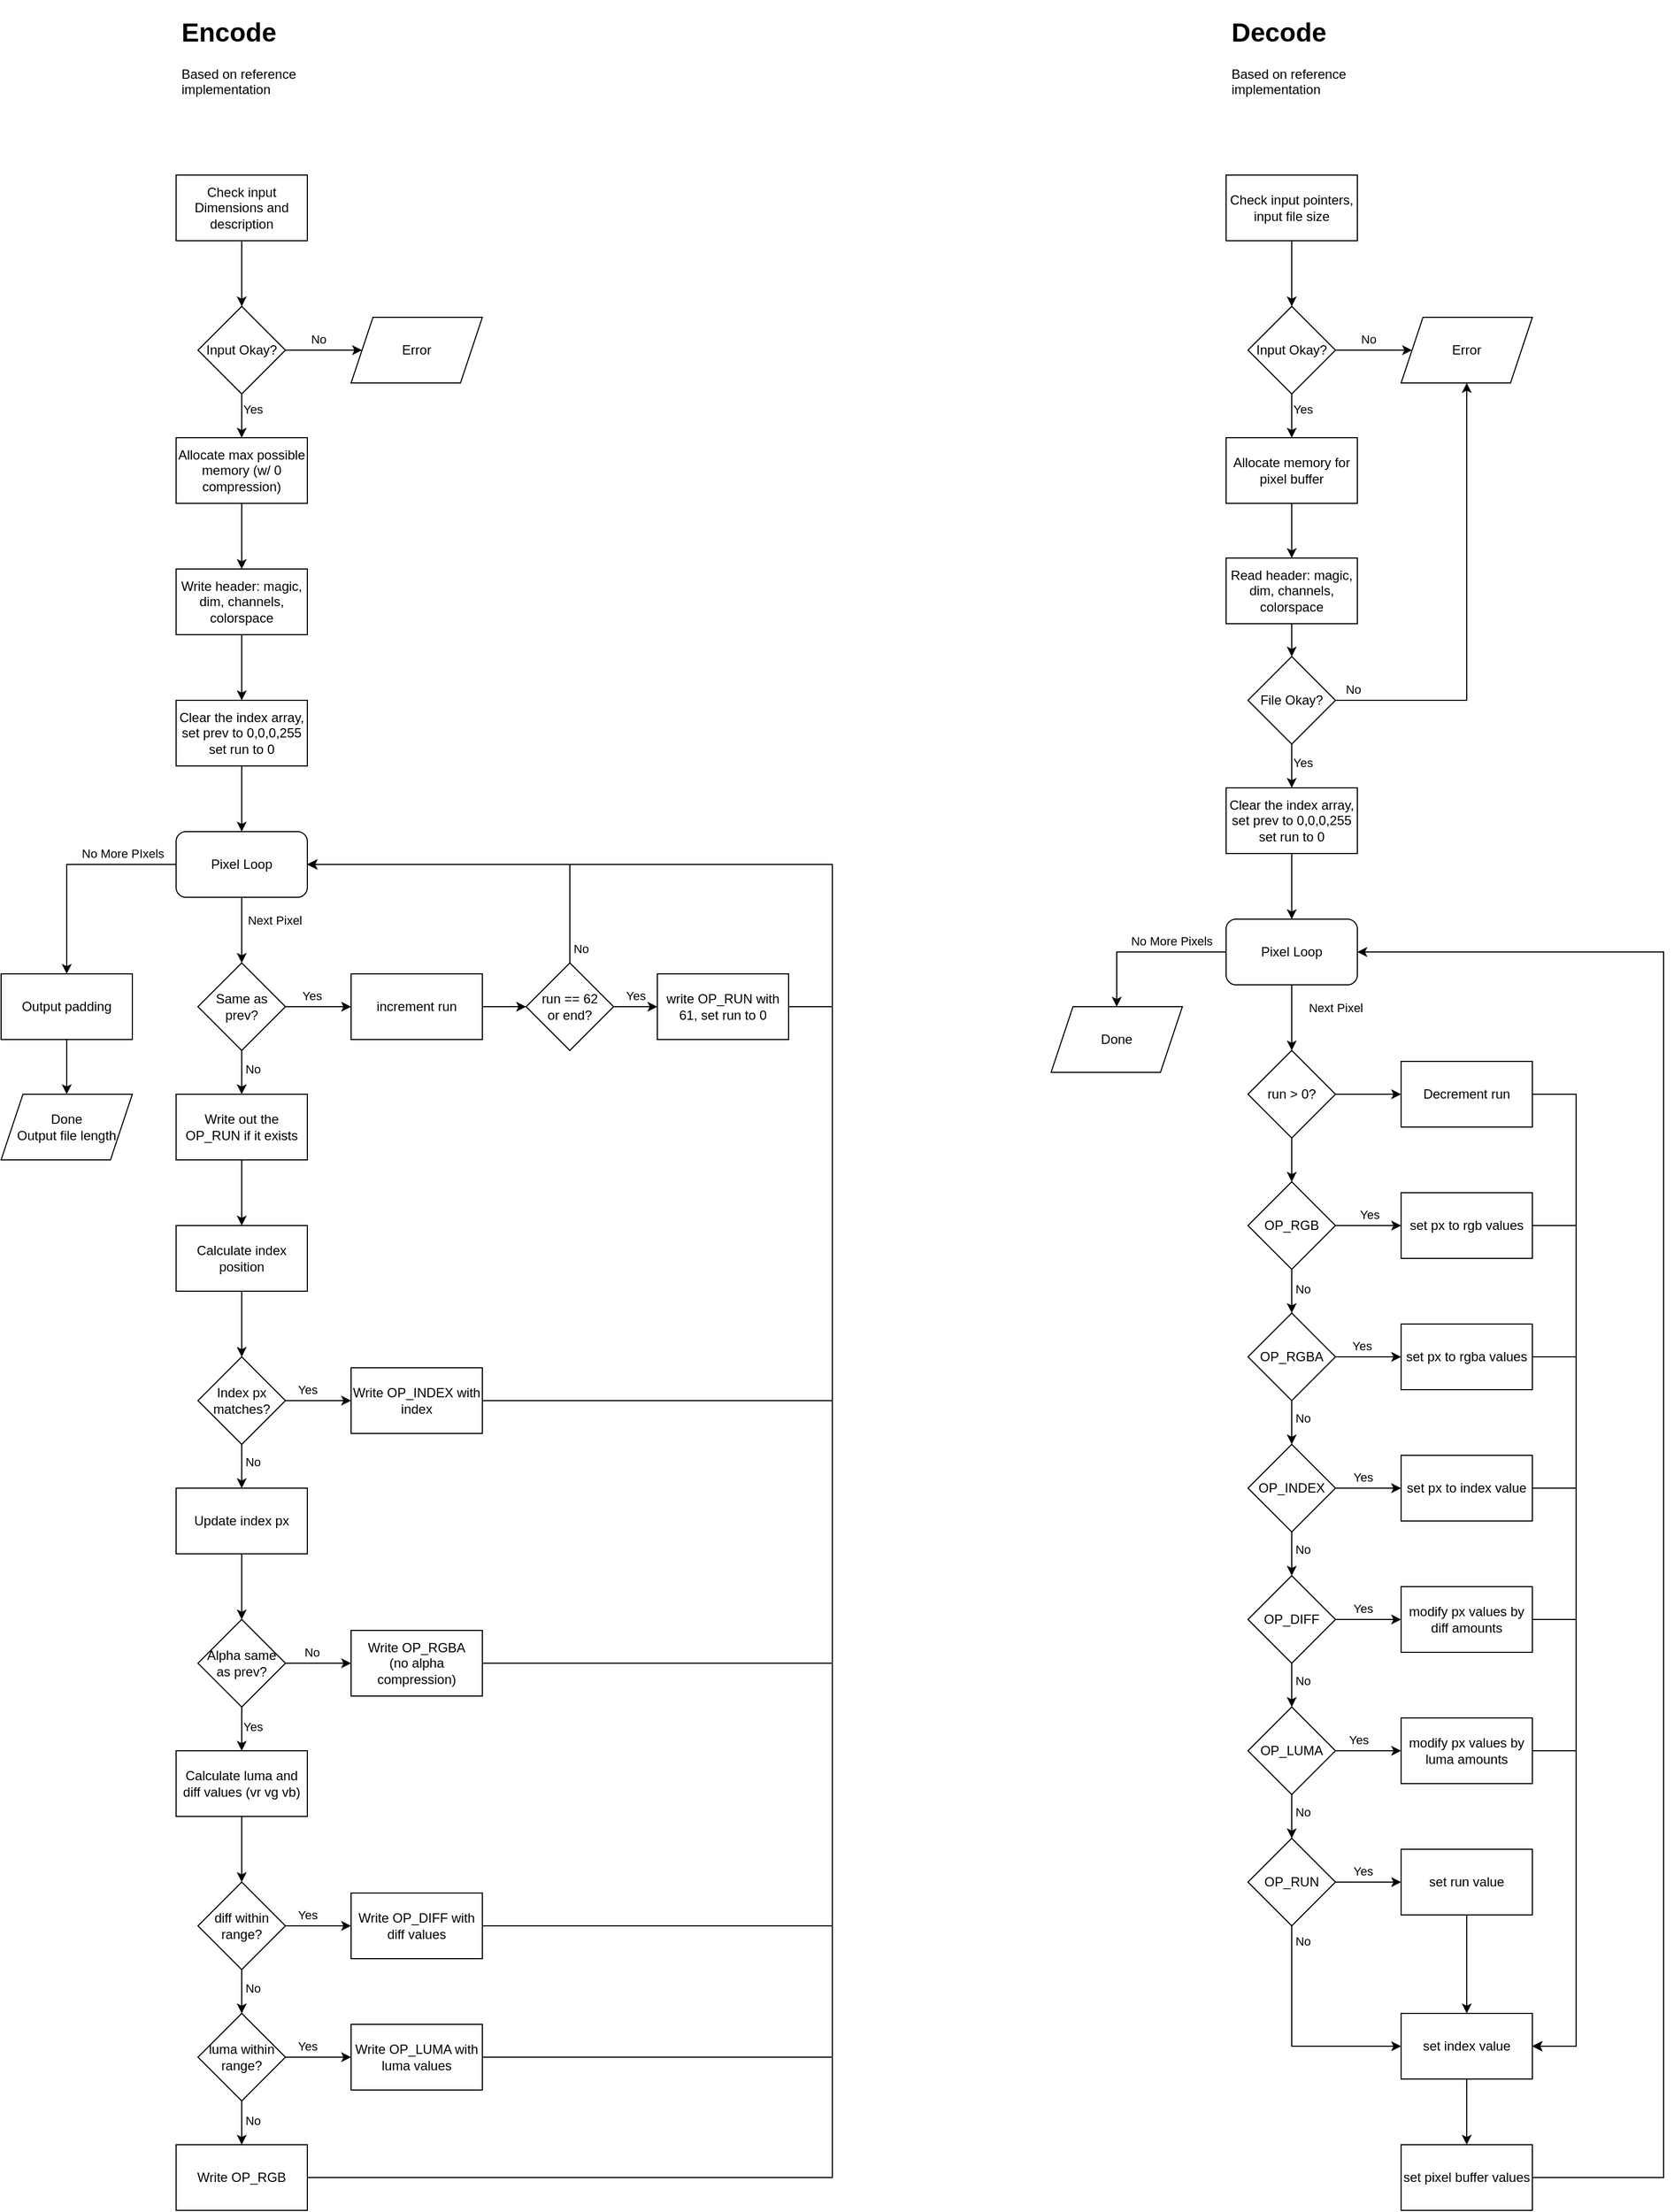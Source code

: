 <mxfile version="21.2.8" type="device" pages="2">
  <diagram name="SW Model" id="4ojXQKdvb_Xtseve3jii">
    <mxGraphModel dx="479" dy="329" grid="1" gridSize="10" guides="1" tooltips="1" connect="1" arrows="1" fold="1" page="1" pageScale="1" pageWidth="850" pageHeight="1100" math="0" shadow="0">
      <root>
        <mxCell id="0" />
        <mxCell id="1" parent="0" />
        <mxCell id="uu4XD3jctySZUxkGtjhO-2" value="&lt;h1&gt;Encode&lt;/h1&gt;&lt;p&gt;Based on reference implementation&lt;/p&gt;" style="text;html=1;strokeColor=none;fillColor=none;spacing=5;spacingTop=-20;whiteSpace=wrap;overflow=hidden;rounded=0;" parent="1" vertex="1">
          <mxGeometry x="200" y="90" width="190" height="120" as="geometry" />
        </mxCell>
        <mxCell id="uu4XD3jctySZUxkGtjhO-9" value="" style="edgeStyle=orthogonalEdgeStyle;rounded=0;orthogonalLoop=1;jettySize=auto;html=1;" parent="1" source="uu4XD3jctySZUxkGtjhO-4" target="uu4XD3jctySZUxkGtjhO-6" edge="1">
          <mxGeometry relative="1" as="geometry" />
        </mxCell>
        <mxCell id="uu4XD3jctySZUxkGtjhO-4" value="Check input Dimensions and description" style="rounded=0;whiteSpace=wrap;html=1;" parent="1" vertex="1">
          <mxGeometry x="200" y="240" width="120" height="60" as="geometry" />
        </mxCell>
        <mxCell id="uu4XD3jctySZUxkGtjhO-5" value="Error" style="shape=parallelogram;perimeter=parallelogramPerimeter;whiteSpace=wrap;html=1;fixedSize=1;" parent="1" vertex="1">
          <mxGeometry x="360" y="370" width="120" height="60" as="geometry" />
        </mxCell>
        <mxCell id="uu4XD3jctySZUxkGtjhO-7" value="" style="edgeStyle=orthogonalEdgeStyle;rounded=0;orthogonalLoop=1;jettySize=auto;html=1;" parent="1" source="uu4XD3jctySZUxkGtjhO-6" target="uu4XD3jctySZUxkGtjhO-5" edge="1">
          <mxGeometry relative="1" as="geometry" />
        </mxCell>
        <mxCell id="uu4XD3jctySZUxkGtjhO-8" value="No" style="edgeLabel;html=1;align=center;verticalAlign=middle;resizable=0;points=[];" parent="uu4XD3jctySZUxkGtjhO-7" vertex="1" connectable="0">
          <mxGeometry x="-0.162" relative="1" as="geometry">
            <mxPoint y="-10" as="offset" />
          </mxGeometry>
        </mxCell>
        <mxCell id="uu4XD3jctySZUxkGtjhO-11" value="" style="edgeStyle=orthogonalEdgeStyle;rounded=0;orthogonalLoop=1;jettySize=auto;html=1;" parent="1" source="uu4XD3jctySZUxkGtjhO-6" target="uu4XD3jctySZUxkGtjhO-10" edge="1">
          <mxGeometry relative="1" as="geometry" />
        </mxCell>
        <mxCell id="uu4XD3jctySZUxkGtjhO-27" value="Yes" style="edgeLabel;html=1;align=center;verticalAlign=middle;resizable=0;points=[];" parent="uu4XD3jctySZUxkGtjhO-11" vertex="1" connectable="0">
          <mxGeometry x="-0.288" relative="1" as="geometry">
            <mxPoint x="10" as="offset" />
          </mxGeometry>
        </mxCell>
        <mxCell id="uu4XD3jctySZUxkGtjhO-6" value="Input Okay?" style="rhombus;whiteSpace=wrap;html=1;" parent="1" vertex="1">
          <mxGeometry x="220" y="360" width="80" height="80" as="geometry" />
        </mxCell>
        <mxCell id="uu4XD3jctySZUxkGtjhO-13" value="" style="edgeStyle=orthogonalEdgeStyle;rounded=0;orthogonalLoop=1;jettySize=auto;html=1;" parent="1" source="uu4XD3jctySZUxkGtjhO-10" target="uu4XD3jctySZUxkGtjhO-12" edge="1">
          <mxGeometry relative="1" as="geometry" />
        </mxCell>
        <mxCell id="uu4XD3jctySZUxkGtjhO-10" value="Allocate max possible memory (w/ 0 compression)" style="rounded=0;whiteSpace=wrap;html=1;" parent="1" vertex="1">
          <mxGeometry x="200" y="480" width="120" height="60" as="geometry" />
        </mxCell>
        <mxCell id="uu4XD3jctySZUxkGtjhO-15" value="" style="edgeStyle=orthogonalEdgeStyle;rounded=0;orthogonalLoop=1;jettySize=auto;html=1;" parent="1" source="uu4XD3jctySZUxkGtjhO-12" target="uu4XD3jctySZUxkGtjhO-14" edge="1">
          <mxGeometry relative="1" as="geometry" />
        </mxCell>
        <mxCell id="uu4XD3jctySZUxkGtjhO-12" value="Write header: magic, dim, channels, colorspace" style="rounded=0;whiteSpace=wrap;html=1;" parent="1" vertex="1">
          <mxGeometry x="200" y="600" width="120" height="60" as="geometry" />
        </mxCell>
        <mxCell id="uu4XD3jctySZUxkGtjhO-21" value="" style="edgeStyle=orthogonalEdgeStyle;rounded=0;orthogonalLoop=1;jettySize=auto;html=1;" parent="1" source="uu4XD3jctySZUxkGtjhO-14" target="uu4XD3jctySZUxkGtjhO-20" edge="1">
          <mxGeometry relative="1" as="geometry" />
        </mxCell>
        <mxCell id="uu4XD3jctySZUxkGtjhO-14" value="Clear the index array, set prev to 0,0,0,255&lt;br&gt;set run to 0" style="rounded=0;whiteSpace=wrap;html=1;" parent="1" vertex="1">
          <mxGeometry x="200" y="720" width="120" height="60" as="geometry" />
        </mxCell>
        <mxCell id="uu4XD3jctySZUxkGtjhO-26" value="" style="edgeStyle=orthogonalEdgeStyle;rounded=0;orthogonalLoop=1;jettySize=auto;html=1;" parent="1" source="uu4XD3jctySZUxkGtjhO-19" target="uu4XD3jctySZUxkGtjhO-22" edge="1">
          <mxGeometry relative="1" as="geometry" />
        </mxCell>
        <mxCell id="uu4XD3jctySZUxkGtjhO-28" value="Yes" style="edgeLabel;html=1;align=center;verticalAlign=middle;resizable=0;points=[];" parent="uu4XD3jctySZUxkGtjhO-26" vertex="1" connectable="0">
          <mxGeometry x="-0.224" relative="1" as="geometry">
            <mxPoint y="-10" as="offset" />
          </mxGeometry>
        </mxCell>
        <mxCell id="uu4XD3jctySZUxkGtjhO-35" value="" style="edgeStyle=orthogonalEdgeStyle;rounded=0;orthogonalLoop=1;jettySize=auto;html=1;" parent="1" source="uu4XD3jctySZUxkGtjhO-19" target="uu4XD3jctySZUxkGtjhO-34" edge="1">
          <mxGeometry relative="1" as="geometry" />
        </mxCell>
        <mxCell id="uu4XD3jctySZUxkGtjhO-44" value="No" style="edgeLabel;html=1;align=center;verticalAlign=middle;resizable=0;points=[];" parent="uu4XD3jctySZUxkGtjhO-35" vertex="1" connectable="0">
          <mxGeometry x="-0.146" relative="1" as="geometry">
            <mxPoint x="10" as="offset" />
          </mxGeometry>
        </mxCell>
        <mxCell id="uu4XD3jctySZUxkGtjhO-19" value="Same as prev?" style="rhombus;whiteSpace=wrap;html=1;" parent="1" vertex="1">
          <mxGeometry x="220" y="960" width="80" height="80" as="geometry" />
        </mxCell>
        <mxCell id="uu4XD3jctySZUxkGtjhO-25" value="" style="edgeStyle=orthogonalEdgeStyle;rounded=0;orthogonalLoop=1;jettySize=auto;html=1;" parent="1" source="uu4XD3jctySZUxkGtjhO-20" target="uu4XD3jctySZUxkGtjhO-19" edge="1">
          <mxGeometry relative="1" as="geometry" />
        </mxCell>
        <mxCell id="uu4XD3jctySZUxkGtjhO-75" value="Next Pixel" style="edgeLabel;html=1;align=center;verticalAlign=middle;resizable=0;points=[];" parent="uu4XD3jctySZUxkGtjhO-25" vertex="1" connectable="0">
          <mxGeometry x="-0.057" relative="1" as="geometry">
            <mxPoint x="30" y="-8" as="offset" />
          </mxGeometry>
        </mxCell>
        <mxCell id="uu4XD3jctySZUxkGtjhO-77" style="edgeStyle=orthogonalEdgeStyle;rounded=0;orthogonalLoop=1;jettySize=auto;html=1;entryX=0.5;entryY=0;entryDx=0;entryDy=0;" parent="1" source="uu4XD3jctySZUxkGtjhO-20" target="uu4XD3jctySZUxkGtjhO-76" edge="1">
          <mxGeometry relative="1" as="geometry" />
        </mxCell>
        <mxCell id="uu4XD3jctySZUxkGtjhO-78" value="No More PIxels" style="edgeLabel;html=1;align=center;verticalAlign=middle;resizable=0;points=[];" parent="uu4XD3jctySZUxkGtjhO-77" vertex="1" connectable="0">
          <mxGeometry x="-0.394" y="-2" relative="1" as="geometry">
            <mxPoint x="11" y="-8" as="offset" />
          </mxGeometry>
        </mxCell>
        <mxCell id="uu4XD3jctySZUxkGtjhO-20" value="Pixel Loop" style="rounded=1;whiteSpace=wrap;html=1;" parent="1" vertex="1">
          <mxGeometry x="200" y="840" width="120" height="60" as="geometry" />
        </mxCell>
        <mxCell id="uu4XD3jctySZUxkGtjhO-29" value="" style="edgeStyle=orthogonalEdgeStyle;rounded=0;orthogonalLoop=1;jettySize=auto;html=1;" parent="1" source="uu4XD3jctySZUxkGtjhO-22" target="uu4XD3jctySZUxkGtjhO-23" edge="1">
          <mxGeometry relative="1" as="geometry" />
        </mxCell>
        <mxCell id="uu4XD3jctySZUxkGtjhO-22" value="increment run" style="rounded=0;whiteSpace=wrap;html=1;" parent="1" vertex="1">
          <mxGeometry x="360" y="970" width="120" height="60" as="geometry" />
        </mxCell>
        <mxCell id="uu4XD3jctySZUxkGtjhO-30" value="" style="edgeStyle=orthogonalEdgeStyle;rounded=0;orthogonalLoop=1;jettySize=auto;html=1;" parent="1" source="uu4XD3jctySZUxkGtjhO-23" target="uu4XD3jctySZUxkGtjhO-24" edge="1">
          <mxGeometry relative="1" as="geometry" />
        </mxCell>
        <mxCell id="uu4XD3jctySZUxkGtjhO-31" value="Yes" style="edgeLabel;html=1;align=center;verticalAlign=middle;resizable=0;points=[];" parent="uu4XD3jctySZUxkGtjhO-30" vertex="1" connectable="0">
          <mxGeometry x="-0.218" relative="1" as="geometry">
            <mxPoint x="4" y="-10" as="offset" />
          </mxGeometry>
        </mxCell>
        <mxCell id="uu4XD3jctySZUxkGtjhO-32" style="edgeStyle=orthogonalEdgeStyle;rounded=0;orthogonalLoop=1;jettySize=auto;html=1;entryX=1;entryY=0.5;entryDx=0;entryDy=0;" parent="1" source="uu4XD3jctySZUxkGtjhO-23" target="uu4XD3jctySZUxkGtjhO-20" edge="1">
          <mxGeometry relative="1" as="geometry">
            <Array as="points">
              <mxPoint x="560" y="870" />
            </Array>
          </mxGeometry>
        </mxCell>
        <mxCell id="uu4XD3jctySZUxkGtjhO-33" value="No" style="edgeLabel;html=1;align=center;verticalAlign=middle;resizable=0;points=[];" parent="uu4XD3jctySZUxkGtjhO-32" vertex="1" connectable="0">
          <mxGeometry x="-0.921" relative="1" as="geometry">
            <mxPoint x="10" as="offset" />
          </mxGeometry>
        </mxCell>
        <mxCell id="uu4XD3jctySZUxkGtjhO-23" value="run == 62&lt;br&gt;or end?" style="rhombus;whiteSpace=wrap;html=1;" parent="1" vertex="1">
          <mxGeometry x="520" y="960" width="80" height="80" as="geometry" />
        </mxCell>
        <mxCell id="uu4XD3jctySZUxkGtjhO-160" style="edgeStyle=orthogonalEdgeStyle;rounded=0;orthogonalLoop=1;jettySize=auto;html=1;entryX=1;entryY=0.5;entryDx=0;entryDy=0;" parent="1" source="uu4XD3jctySZUxkGtjhO-24" target="uu4XD3jctySZUxkGtjhO-20" edge="1">
          <mxGeometry relative="1" as="geometry">
            <Array as="points">
              <mxPoint x="800" y="1000" />
              <mxPoint x="800" y="870" />
            </Array>
          </mxGeometry>
        </mxCell>
        <mxCell id="uu4XD3jctySZUxkGtjhO-24" value="write OP_RUN with 61, set run to 0" style="rounded=0;whiteSpace=wrap;html=1;" parent="1" vertex="1">
          <mxGeometry x="640" y="970" width="120" height="60" as="geometry" />
        </mxCell>
        <mxCell id="uu4XD3jctySZUxkGtjhO-38" value="" style="edgeStyle=orthogonalEdgeStyle;rounded=0;orthogonalLoop=1;jettySize=auto;html=1;" parent="1" source="uu4XD3jctySZUxkGtjhO-34" target="uu4XD3jctySZUxkGtjhO-36" edge="1">
          <mxGeometry relative="1" as="geometry" />
        </mxCell>
        <mxCell id="uu4XD3jctySZUxkGtjhO-34" value="Write out the OP_RUN if it exists" style="rounded=0;whiteSpace=wrap;html=1;" parent="1" vertex="1">
          <mxGeometry x="200" y="1080" width="120" height="60" as="geometry" />
        </mxCell>
        <mxCell id="uu4XD3jctySZUxkGtjhO-39" value="" style="edgeStyle=orthogonalEdgeStyle;rounded=0;orthogonalLoop=1;jettySize=auto;html=1;" parent="1" source="uu4XD3jctySZUxkGtjhO-36" target="uu4XD3jctySZUxkGtjhO-37" edge="1">
          <mxGeometry relative="1" as="geometry" />
        </mxCell>
        <mxCell id="uu4XD3jctySZUxkGtjhO-36" value="Calculate index position" style="rounded=0;whiteSpace=wrap;html=1;" parent="1" vertex="1">
          <mxGeometry x="200" y="1200" width="120" height="60" as="geometry" />
        </mxCell>
        <mxCell id="uu4XD3jctySZUxkGtjhO-41" value="" style="edgeStyle=orthogonalEdgeStyle;rounded=0;orthogonalLoop=1;jettySize=auto;html=1;" parent="1" source="uu4XD3jctySZUxkGtjhO-37" target="uu4XD3jctySZUxkGtjhO-40" edge="1">
          <mxGeometry relative="1" as="geometry" />
        </mxCell>
        <mxCell id="uu4XD3jctySZUxkGtjhO-45" value="Yes" style="edgeLabel;html=1;align=center;verticalAlign=middle;resizable=0;points=[];" parent="uu4XD3jctySZUxkGtjhO-41" vertex="1" connectable="0">
          <mxGeometry x="-0.278" relative="1" as="geometry">
            <mxPoint x="-2" y="-10" as="offset" />
          </mxGeometry>
        </mxCell>
        <mxCell id="uu4XD3jctySZUxkGtjhO-47" value="" style="edgeStyle=orthogonalEdgeStyle;rounded=0;orthogonalLoop=1;jettySize=auto;html=1;" parent="1" source="uu4XD3jctySZUxkGtjhO-37" target="uu4XD3jctySZUxkGtjhO-46" edge="1">
          <mxGeometry relative="1" as="geometry" />
        </mxCell>
        <mxCell id="uu4XD3jctySZUxkGtjhO-48" value="No" style="edgeLabel;html=1;align=center;verticalAlign=middle;resizable=0;points=[];" parent="uu4XD3jctySZUxkGtjhO-47" vertex="1" connectable="0">
          <mxGeometry x="-0.208" y="1" relative="1" as="geometry">
            <mxPoint x="9" as="offset" />
          </mxGeometry>
        </mxCell>
        <mxCell id="uu4XD3jctySZUxkGtjhO-37" value="Index px matches?" style="rhombus;whiteSpace=wrap;html=1;" parent="1" vertex="1">
          <mxGeometry x="220" y="1320" width="80" height="80" as="geometry" />
        </mxCell>
        <mxCell id="uu4XD3jctySZUxkGtjhO-43" style="edgeStyle=orthogonalEdgeStyle;rounded=0;orthogonalLoop=1;jettySize=auto;html=1;entryX=1;entryY=0.5;entryDx=0;entryDy=0;" parent="1" source="uu4XD3jctySZUxkGtjhO-40" target="uu4XD3jctySZUxkGtjhO-20" edge="1">
          <mxGeometry relative="1" as="geometry">
            <Array as="points">
              <mxPoint x="800" y="1360" />
              <mxPoint x="800" y="870" />
            </Array>
          </mxGeometry>
        </mxCell>
        <mxCell id="uu4XD3jctySZUxkGtjhO-40" value="Write OP_INDEX with index" style="rounded=0;whiteSpace=wrap;html=1;" parent="1" vertex="1">
          <mxGeometry x="360" y="1330" width="120" height="60" as="geometry" />
        </mxCell>
        <mxCell id="uu4XD3jctySZUxkGtjhO-54" value="" style="edgeStyle=orthogonalEdgeStyle;rounded=0;orthogonalLoop=1;jettySize=auto;html=1;" parent="1" source="uu4XD3jctySZUxkGtjhO-46" target="uu4XD3jctySZUxkGtjhO-49" edge="1">
          <mxGeometry relative="1" as="geometry" />
        </mxCell>
        <mxCell id="uu4XD3jctySZUxkGtjhO-46" value="Update index px" style="rounded=0;whiteSpace=wrap;html=1;" parent="1" vertex="1">
          <mxGeometry x="200" y="1440" width="120" height="60" as="geometry" />
        </mxCell>
        <mxCell id="uu4XD3jctySZUxkGtjhO-51" value="" style="edgeStyle=orthogonalEdgeStyle;rounded=0;orthogonalLoop=1;jettySize=auto;html=1;" parent="1" source="uu4XD3jctySZUxkGtjhO-49" target="uu4XD3jctySZUxkGtjhO-50" edge="1">
          <mxGeometry relative="1" as="geometry" />
        </mxCell>
        <mxCell id="uu4XD3jctySZUxkGtjhO-52" value="No" style="edgeLabel;html=1;align=center;verticalAlign=middle;resizable=0;points=[];" parent="uu4XD3jctySZUxkGtjhO-51" vertex="1" connectable="0">
          <mxGeometry x="-0.207" y="-1" relative="1" as="geometry">
            <mxPoint y="-11" as="offset" />
          </mxGeometry>
        </mxCell>
        <mxCell id="uu4XD3jctySZUxkGtjhO-56" value="" style="edgeStyle=orthogonalEdgeStyle;rounded=0;orthogonalLoop=1;jettySize=auto;html=1;" parent="1" source="uu4XD3jctySZUxkGtjhO-49" target="uu4XD3jctySZUxkGtjhO-55" edge="1">
          <mxGeometry relative="1" as="geometry" />
        </mxCell>
        <mxCell id="uu4XD3jctySZUxkGtjhO-61" value="Yes" style="edgeLabel;html=1;align=center;verticalAlign=middle;resizable=0;points=[];" parent="uu4XD3jctySZUxkGtjhO-56" vertex="1" connectable="0">
          <mxGeometry x="-0.128" relative="1" as="geometry">
            <mxPoint x="10" as="offset" />
          </mxGeometry>
        </mxCell>
        <mxCell id="uu4XD3jctySZUxkGtjhO-49" value="Alpha same as prev?" style="rhombus;whiteSpace=wrap;html=1;" parent="1" vertex="1">
          <mxGeometry x="220" y="1560" width="80" height="80" as="geometry" />
        </mxCell>
        <mxCell id="uu4XD3jctySZUxkGtjhO-53" style="edgeStyle=orthogonalEdgeStyle;rounded=0;orthogonalLoop=1;jettySize=auto;html=1;entryX=1;entryY=0.5;entryDx=0;entryDy=0;" parent="1" source="uu4XD3jctySZUxkGtjhO-50" target="uu4XD3jctySZUxkGtjhO-20" edge="1">
          <mxGeometry relative="1" as="geometry">
            <Array as="points">
              <mxPoint x="800" y="1600" />
              <mxPoint x="800" y="870" />
            </Array>
          </mxGeometry>
        </mxCell>
        <mxCell id="uu4XD3jctySZUxkGtjhO-50" value="Write OP_RGBA&lt;br&gt;(no alpha compression)" style="rounded=0;whiteSpace=wrap;html=1;" parent="1" vertex="1">
          <mxGeometry x="360" y="1570" width="120" height="60" as="geometry" />
        </mxCell>
        <mxCell id="uu4XD3jctySZUxkGtjhO-58" value="" style="edgeStyle=orthogonalEdgeStyle;rounded=0;orthogonalLoop=1;jettySize=auto;html=1;" parent="1" source="uu4XD3jctySZUxkGtjhO-55" target="uu4XD3jctySZUxkGtjhO-57" edge="1">
          <mxGeometry relative="1" as="geometry" />
        </mxCell>
        <mxCell id="uu4XD3jctySZUxkGtjhO-55" value="Calculate luma and diff values (vr vg vb)" style="rounded=0;whiteSpace=wrap;html=1;" parent="1" vertex="1">
          <mxGeometry x="200" y="1680" width="120" height="60" as="geometry" />
        </mxCell>
        <mxCell id="uu4XD3jctySZUxkGtjhO-60" value="" style="edgeStyle=orthogonalEdgeStyle;rounded=0;orthogonalLoop=1;jettySize=auto;html=1;" parent="1" source="uu4XD3jctySZUxkGtjhO-57" target="uu4XD3jctySZUxkGtjhO-59" edge="1">
          <mxGeometry relative="1" as="geometry" />
        </mxCell>
        <mxCell id="uu4XD3jctySZUxkGtjhO-62" value="Yes" style="edgeLabel;html=1;align=center;verticalAlign=middle;resizable=0;points=[];" parent="uu4XD3jctySZUxkGtjhO-60" vertex="1" connectable="0">
          <mxGeometry x="-0.162" relative="1" as="geometry">
            <mxPoint x="-5" y="-10" as="offset" />
          </mxGeometry>
        </mxCell>
        <mxCell id="uu4XD3jctySZUxkGtjhO-65" value="" style="edgeStyle=orthogonalEdgeStyle;rounded=0;orthogonalLoop=1;jettySize=auto;html=1;" parent="1" source="uu4XD3jctySZUxkGtjhO-57" target="uu4XD3jctySZUxkGtjhO-64" edge="1">
          <mxGeometry relative="1" as="geometry" />
        </mxCell>
        <mxCell id="uu4XD3jctySZUxkGtjhO-66" value="No" style="edgeLabel;html=1;align=center;verticalAlign=middle;resizable=0;points=[];" parent="uu4XD3jctySZUxkGtjhO-65" vertex="1" connectable="0">
          <mxGeometry x="-0.185" relative="1" as="geometry">
            <mxPoint x="10" as="offset" />
          </mxGeometry>
        </mxCell>
        <mxCell id="uu4XD3jctySZUxkGtjhO-57" value="diff within range?" style="rhombus;whiteSpace=wrap;html=1;" parent="1" vertex="1">
          <mxGeometry x="220" y="1800" width="80" height="80" as="geometry" />
        </mxCell>
        <mxCell id="uu4XD3jctySZUxkGtjhO-63" style="edgeStyle=orthogonalEdgeStyle;rounded=0;orthogonalLoop=1;jettySize=auto;html=1;entryX=1;entryY=0.5;entryDx=0;entryDy=0;" parent="1" source="uu4XD3jctySZUxkGtjhO-59" target="uu4XD3jctySZUxkGtjhO-20" edge="1">
          <mxGeometry relative="1" as="geometry">
            <Array as="points">
              <mxPoint x="800" y="1840" />
              <mxPoint x="800" y="870" />
            </Array>
          </mxGeometry>
        </mxCell>
        <mxCell id="uu4XD3jctySZUxkGtjhO-59" value="Write OP_DIFF with diff values" style="rounded=0;whiteSpace=wrap;html=1;" parent="1" vertex="1">
          <mxGeometry x="360" y="1810" width="120" height="60" as="geometry" />
        </mxCell>
        <mxCell id="uu4XD3jctySZUxkGtjhO-68" value="" style="edgeStyle=orthogonalEdgeStyle;rounded=0;orthogonalLoop=1;jettySize=auto;html=1;" parent="1" source="uu4XD3jctySZUxkGtjhO-64" target="uu4XD3jctySZUxkGtjhO-67" edge="1">
          <mxGeometry relative="1" as="geometry" />
        </mxCell>
        <mxCell id="uu4XD3jctySZUxkGtjhO-69" value="Yes" style="edgeLabel;html=1;align=center;verticalAlign=middle;resizable=0;points=[];" parent="uu4XD3jctySZUxkGtjhO-68" vertex="1" connectable="0">
          <mxGeometry x="-0.378" relative="1" as="geometry">
            <mxPoint x="1" y="-10" as="offset" />
          </mxGeometry>
        </mxCell>
        <mxCell id="uu4XD3jctySZUxkGtjhO-72" value="" style="edgeStyle=orthogonalEdgeStyle;rounded=0;orthogonalLoop=1;jettySize=auto;html=1;" parent="1" source="uu4XD3jctySZUxkGtjhO-64" target="uu4XD3jctySZUxkGtjhO-71" edge="1">
          <mxGeometry relative="1" as="geometry" />
        </mxCell>
        <mxCell id="uu4XD3jctySZUxkGtjhO-73" value="No" style="edgeLabel;html=1;align=center;verticalAlign=middle;resizable=0;points=[];" parent="uu4XD3jctySZUxkGtjhO-72" vertex="1" connectable="0">
          <mxGeometry x="-0.129" relative="1" as="geometry">
            <mxPoint x="10" as="offset" />
          </mxGeometry>
        </mxCell>
        <mxCell id="uu4XD3jctySZUxkGtjhO-64" value="luma within range?" style="rhombus;whiteSpace=wrap;html=1;" parent="1" vertex="1">
          <mxGeometry x="220" y="1920" width="80" height="80" as="geometry" />
        </mxCell>
        <mxCell id="uu4XD3jctySZUxkGtjhO-70" style="edgeStyle=orthogonalEdgeStyle;rounded=0;orthogonalLoop=1;jettySize=auto;html=1;entryX=1;entryY=0.5;entryDx=0;entryDy=0;" parent="1" source="uu4XD3jctySZUxkGtjhO-67" target="uu4XD3jctySZUxkGtjhO-20" edge="1">
          <mxGeometry relative="1" as="geometry">
            <Array as="points">
              <mxPoint x="800" y="1960" />
              <mxPoint x="800" y="870" />
            </Array>
          </mxGeometry>
        </mxCell>
        <mxCell id="uu4XD3jctySZUxkGtjhO-67" value="Write OP_LUMA with luma values" style="rounded=0;whiteSpace=wrap;html=1;" parent="1" vertex="1">
          <mxGeometry x="360" y="1930" width="120" height="60" as="geometry" />
        </mxCell>
        <mxCell id="uu4XD3jctySZUxkGtjhO-74" style="edgeStyle=orthogonalEdgeStyle;rounded=0;orthogonalLoop=1;jettySize=auto;html=1;entryX=1;entryY=0.5;entryDx=0;entryDy=0;" parent="1" source="uu4XD3jctySZUxkGtjhO-71" target="uu4XD3jctySZUxkGtjhO-20" edge="1">
          <mxGeometry relative="1" as="geometry">
            <Array as="points">
              <mxPoint x="800" y="2070" />
              <mxPoint x="800" y="870" />
            </Array>
          </mxGeometry>
        </mxCell>
        <mxCell id="uu4XD3jctySZUxkGtjhO-71" value="Write OP_RGB" style="rounded=0;whiteSpace=wrap;html=1;" parent="1" vertex="1">
          <mxGeometry x="200" y="2040" width="120" height="60" as="geometry" />
        </mxCell>
        <mxCell id="uu4XD3jctySZUxkGtjhO-81" value="" style="edgeStyle=orthogonalEdgeStyle;rounded=0;orthogonalLoop=1;jettySize=auto;html=1;" parent="1" source="uu4XD3jctySZUxkGtjhO-76" target="uu4XD3jctySZUxkGtjhO-80" edge="1">
          <mxGeometry relative="1" as="geometry" />
        </mxCell>
        <mxCell id="uu4XD3jctySZUxkGtjhO-76" value="Output padding" style="rounded=0;whiteSpace=wrap;html=1;" parent="1" vertex="1">
          <mxGeometry x="40" y="970" width="120" height="60" as="geometry" />
        </mxCell>
        <mxCell id="uu4XD3jctySZUxkGtjhO-80" value="Done&lt;br&gt;Output file length" style="shape=parallelogram;perimeter=parallelogramPerimeter;whiteSpace=wrap;html=1;fixedSize=1;" parent="1" vertex="1">
          <mxGeometry x="40" y="1080" width="120" height="60" as="geometry" />
        </mxCell>
        <mxCell id="uu4XD3jctySZUxkGtjhO-82" value="&lt;h1&gt;Decode&lt;/h1&gt;&lt;p&gt;Based on reference implementation&lt;/p&gt;" style="text;html=1;strokeColor=none;fillColor=none;spacing=5;spacingTop=-20;whiteSpace=wrap;overflow=hidden;rounded=0;" parent="1" vertex="1">
          <mxGeometry x="1160" y="90" width="180" height="120" as="geometry" />
        </mxCell>
        <mxCell id="uu4XD3jctySZUxkGtjhO-83" value="" style="edgeStyle=orthogonalEdgeStyle;rounded=0;orthogonalLoop=1;jettySize=auto;html=1;" parent="1" source="uu4XD3jctySZUxkGtjhO-84" target="uu4XD3jctySZUxkGtjhO-90" edge="1">
          <mxGeometry relative="1" as="geometry" />
        </mxCell>
        <mxCell id="uu4XD3jctySZUxkGtjhO-84" value="Check input pointers, input file size" style="rounded=0;whiteSpace=wrap;html=1;" parent="1" vertex="1">
          <mxGeometry x="1160" y="240" width="120" height="60" as="geometry" />
        </mxCell>
        <mxCell id="uu4XD3jctySZUxkGtjhO-85" value="Error" style="shape=parallelogram;perimeter=parallelogramPerimeter;whiteSpace=wrap;html=1;fixedSize=1;" parent="1" vertex="1">
          <mxGeometry x="1320" y="370" width="120" height="60" as="geometry" />
        </mxCell>
        <mxCell id="uu4XD3jctySZUxkGtjhO-86" value="" style="edgeStyle=orthogonalEdgeStyle;rounded=0;orthogonalLoop=1;jettySize=auto;html=1;" parent="1" source="uu4XD3jctySZUxkGtjhO-90" target="uu4XD3jctySZUxkGtjhO-85" edge="1">
          <mxGeometry relative="1" as="geometry" />
        </mxCell>
        <mxCell id="uu4XD3jctySZUxkGtjhO-87" value="No" style="edgeLabel;html=1;align=center;verticalAlign=middle;resizable=0;points=[];" parent="uu4XD3jctySZUxkGtjhO-86" vertex="1" connectable="0">
          <mxGeometry x="-0.162" relative="1" as="geometry">
            <mxPoint y="-10" as="offset" />
          </mxGeometry>
        </mxCell>
        <mxCell id="uu4XD3jctySZUxkGtjhO-88" value="" style="edgeStyle=orthogonalEdgeStyle;rounded=0;orthogonalLoop=1;jettySize=auto;html=1;" parent="1" source="uu4XD3jctySZUxkGtjhO-90" target="uu4XD3jctySZUxkGtjhO-91" edge="1">
          <mxGeometry relative="1" as="geometry" />
        </mxCell>
        <mxCell id="uu4XD3jctySZUxkGtjhO-89" value="Yes" style="edgeLabel;html=1;align=center;verticalAlign=middle;resizable=0;points=[];" parent="uu4XD3jctySZUxkGtjhO-88" vertex="1" connectable="0">
          <mxGeometry x="-0.288" relative="1" as="geometry">
            <mxPoint x="10" as="offset" />
          </mxGeometry>
        </mxCell>
        <mxCell id="uu4XD3jctySZUxkGtjhO-90" value="Input Okay?" style="rhombus;whiteSpace=wrap;html=1;" parent="1" vertex="1">
          <mxGeometry x="1180" y="360" width="80" height="80" as="geometry" />
        </mxCell>
        <mxCell id="uu4XD3jctySZUxkGtjhO-95" value="" style="edgeStyle=orthogonalEdgeStyle;rounded=0;orthogonalLoop=1;jettySize=auto;html=1;" parent="1" source="uu4XD3jctySZUxkGtjhO-91" target="uu4XD3jctySZUxkGtjhO-92" edge="1">
          <mxGeometry relative="1" as="geometry" />
        </mxCell>
        <mxCell id="uu4XD3jctySZUxkGtjhO-91" value="Allocate memory for pixel buffer" style="rounded=0;whiteSpace=wrap;html=1;" parent="1" vertex="1">
          <mxGeometry x="1160" y="480" width="120" height="60" as="geometry" />
        </mxCell>
        <mxCell id="uu4XD3jctySZUxkGtjhO-96" value="" style="edgeStyle=orthogonalEdgeStyle;rounded=0;orthogonalLoop=1;jettySize=auto;html=1;" parent="1" source="uu4XD3jctySZUxkGtjhO-92" target="uu4XD3jctySZUxkGtjhO-94" edge="1">
          <mxGeometry relative="1" as="geometry" />
        </mxCell>
        <mxCell id="uu4XD3jctySZUxkGtjhO-92" value="Read header: magic, dim, channels, colorspace" style="rounded=0;whiteSpace=wrap;html=1;" parent="1" vertex="1">
          <mxGeometry x="1160" y="590" width="120" height="60" as="geometry" />
        </mxCell>
        <mxCell id="uu4XD3jctySZUxkGtjhO-102" value="" style="edgeStyle=orthogonalEdgeStyle;rounded=0;orthogonalLoop=1;jettySize=auto;html=1;" parent="1" source="uu4XD3jctySZUxkGtjhO-93" target="uu4XD3jctySZUxkGtjhO-101" edge="1">
          <mxGeometry relative="1" as="geometry" />
        </mxCell>
        <mxCell id="uu4XD3jctySZUxkGtjhO-93" value="Clear the index array, set prev to 0,0,0,255&lt;br&gt;set run to 0" style="rounded=0;whiteSpace=wrap;html=1;" parent="1" vertex="1">
          <mxGeometry x="1160" y="800" width="120" height="60" as="geometry" />
        </mxCell>
        <mxCell id="uu4XD3jctySZUxkGtjhO-97" value="" style="edgeStyle=orthogonalEdgeStyle;rounded=0;orthogonalLoop=1;jettySize=auto;html=1;" parent="1" source="uu4XD3jctySZUxkGtjhO-94" target="uu4XD3jctySZUxkGtjhO-93" edge="1">
          <mxGeometry relative="1" as="geometry" />
        </mxCell>
        <mxCell id="uu4XD3jctySZUxkGtjhO-100" value="Yes" style="edgeLabel;html=1;align=center;verticalAlign=middle;resizable=0;points=[];" parent="uu4XD3jctySZUxkGtjhO-97" vertex="1" connectable="0">
          <mxGeometry x="-0.278" y="1" relative="1" as="geometry">
            <mxPoint x="9" y="2" as="offset" />
          </mxGeometry>
        </mxCell>
        <mxCell id="uu4XD3jctySZUxkGtjhO-98" style="edgeStyle=orthogonalEdgeStyle;rounded=0;orthogonalLoop=1;jettySize=auto;html=1;entryX=0.5;entryY=1;entryDx=0;entryDy=0;" parent="1" source="uu4XD3jctySZUxkGtjhO-94" target="uu4XD3jctySZUxkGtjhO-85" edge="1">
          <mxGeometry relative="1" as="geometry" />
        </mxCell>
        <mxCell id="uu4XD3jctySZUxkGtjhO-99" value="No" style="edgeLabel;html=1;align=center;verticalAlign=middle;resizable=0;points=[];" parent="uu4XD3jctySZUxkGtjhO-98" vertex="1" connectable="0">
          <mxGeometry x="-0.924" y="2" relative="1" as="geometry">
            <mxPoint y="-8" as="offset" />
          </mxGeometry>
        </mxCell>
        <mxCell id="uu4XD3jctySZUxkGtjhO-94" value="File Okay?" style="rhombus;whiteSpace=wrap;html=1;direction=south;" parent="1" vertex="1">
          <mxGeometry x="1180" y="680" width="80" height="80" as="geometry" />
        </mxCell>
        <mxCell id="uu4XD3jctySZUxkGtjhO-107" value="" style="edgeStyle=orthogonalEdgeStyle;rounded=0;orthogonalLoop=1;jettySize=auto;html=1;" parent="1" source="uu4XD3jctySZUxkGtjhO-101" target="uu4XD3jctySZUxkGtjhO-103" edge="1">
          <mxGeometry relative="1" as="geometry" />
        </mxCell>
        <mxCell id="uu4XD3jctySZUxkGtjhO-157" value="Next Pixel" style="edgeLabel;html=1;align=center;verticalAlign=middle;resizable=0;points=[];" parent="uu4XD3jctySZUxkGtjhO-107" vertex="1" connectable="0">
          <mxGeometry x="-0.284" relative="1" as="geometry">
            <mxPoint x="40" y="-1" as="offset" />
          </mxGeometry>
        </mxCell>
        <mxCell id="uu4XD3jctySZUxkGtjhO-158" style="edgeStyle=orthogonalEdgeStyle;rounded=0;orthogonalLoop=1;jettySize=auto;html=1;entryX=0.5;entryY=0;entryDx=0;entryDy=0;" parent="1" source="uu4XD3jctySZUxkGtjhO-101" target="uu4XD3jctySZUxkGtjhO-156" edge="1">
          <mxGeometry relative="1" as="geometry" />
        </mxCell>
        <mxCell id="uu4XD3jctySZUxkGtjhO-159" value="No More Pixels" style="edgeLabel;html=1;align=center;verticalAlign=middle;resizable=0;points=[];" parent="uu4XD3jctySZUxkGtjhO-158" vertex="1" connectable="0">
          <mxGeometry x="-0.225" y="-2" relative="1" as="geometry">
            <mxPoint x="8" y="-8" as="offset" />
          </mxGeometry>
        </mxCell>
        <mxCell id="uu4XD3jctySZUxkGtjhO-101" value="Pixel Loop" style="rounded=1;whiteSpace=wrap;html=1;" parent="1" vertex="1">
          <mxGeometry x="1160" y="920" width="120" height="60" as="geometry" />
        </mxCell>
        <mxCell id="uu4XD3jctySZUxkGtjhO-105" value="" style="edgeStyle=orthogonalEdgeStyle;rounded=0;orthogonalLoop=1;jettySize=auto;html=1;" parent="1" source="uu4XD3jctySZUxkGtjhO-103" target="uu4XD3jctySZUxkGtjhO-104" edge="1">
          <mxGeometry relative="1" as="geometry" />
        </mxCell>
        <mxCell id="uu4XD3jctySZUxkGtjhO-109" value="" style="edgeStyle=orthogonalEdgeStyle;rounded=0;orthogonalLoop=1;jettySize=auto;html=1;" parent="1" source="uu4XD3jctySZUxkGtjhO-103" target="uu4XD3jctySZUxkGtjhO-108" edge="1">
          <mxGeometry relative="1" as="geometry" />
        </mxCell>
        <mxCell id="uu4XD3jctySZUxkGtjhO-103" value="run &amp;gt; 0?" style="rhombus;whiteSpace=wrap;html=1;" parent="1" vertex="1">
          <mxGeometry x="1180" y="1040" width="80" height="80" as="geometry" />
        </mxCell>
        <mxCell id="uu4XD3jctySZUxkGtjhO-154" style="edgeStyle=orthogonalEdgeStyle;rounded=0;orthogonalLoop=1;jettySize=auto;html=1;entryX=1;entryY=0.5;entryDx=0;entryDy=0;" parent="1" source="uu4XD3jctySZUxkGtjhO-104" target="uu4XD3jctySZUxkGtjhO-142" edge="1">
          <mxGeometry relative="1" as="geometry">
            <Array as="points">
              <mxPoint x="1480" y="1080" />
              <mxPoint x="1480" y="1950" />
            </Array>
          </mxGeometry>
        </mxCell>
        <mxCell id="uu4XD3jctySZUxkGtjhO-104" value="Decrement run" style="rounded=0;whiteSpace=wrap;html=1;" parent="1" vertex="1">
          <mxGeometry x="1320" y="1050" width="120" height="60" as="geometry" />
        </mxCell>
        <mxCell id="uu4XD3jctySZUxkGtjhO-115" value="" style="edgeStyle=orthogonalEdgeStyle;rounded=0;orthogonalLoop=1;jettySize=auto;html=1;" parent="1" source="uu4XD3jctySZUxkGtjhO-108" target="uu4XD3jctySZUxkGtjhO-110" edge="1">
          <mxGeometry relative="1" as="geometry" />
        </mxCell>
        <mxCell id="uu4XD3jctySZUxkGtjhO-123" value="No" style="edgeLabel;html=1;align=center;verticalAlign=middle;resizable=0;points=[];" parent="uu4XD3jctySZUxkGtjhO-115" vertex="1" connectable="0">
          <mxGeometry x="-0.134" y="-1" relative="1" as="geometry">
            <mxPoint x="11" as="offset" />
          </mxGeometry>
        </mxCell>
        <mxCell id="uu4XD3jctySZUxkGtjhO-121" value="" style="edgeStyle=orthogonalEdgeStyle;rounded=0;orthogonalLoop=1;jettySize=auto;html=1;" parent="1" source="uu4XD3jctySZUxkGtjhO-108" target="uu4XD3jctySZUxkGtjhO-120" edge="1">
          <mxGeometry relative="1" as="geometry" />
        </mxCell>
        <mxCell id="uu4XD3jctySZUxkGtjhO-122" value="Yes" style="edgeLabel;html=1;align=center;verticalAlign=middle;resizable=0;points=[];" parent="uu4XD3jctySZUxkGtjhO-121" vertex="1" connectable="0">
          <mxGeometry x="-0.324" y="-1" relative="1" as="geometry">
            <mxPoint x="10" y="-11" as="offset" />
          </mxGeometry>
        </mxCell>
        <mxCell id="uu4XD3jctySZUxkGtjhO-108" value="OP_RGB" style="rhombus;whiteSpace=wrap;html=1;" parent="1" vertex="1">
          <mxGeometry x="1180" y="1160" width="80" height="80" as="geometry" />
        </mxCell>
        <mxCell id="uu4XD3jctySZUxkGtjhO-116" value="" style="edgeStyle=orthogonalEdgeStyle;rounded=0;orthogonalLoop=1;jettySize=auto;html=1;" parent="1" source="uu4XD3jctySZUxkGtjhO-110" target="uu4XD3jctySZUxkGtjhO-111" edge="1">
          <mxGeometry relative="1" as="geometry" />
        </mxCell>
        <mxCell id="uu4XD3jctySZUxkGtjhO-133" value="No" style="edgeLabel;html=1;align=center;verticalAlign=middle;resizable=0;points=[];" parent="uu4XD3jctySZUxkGtjhO-116" vertex="1" connectable="0">
          <mxGeometry x="-0.233" y="1" relative="1" as="geometry">
            <mxPoint x="9" as="offset" />
          </mxGeometry>
        </mxCell>
        <mxCell id="uu4XD3jctySZUxkGtjhO-125" value="" style="edgeStyle=orthogonalEdgeStyle;rounded=0;orthogonalLoop=1;jettySize=auto;html=1;" parent="1" source="uu4XD3jctySZUxkGtjhO-110" target="uu4XD3jctySZUxkGtjhO-124" edge="1">
          <mxGeometry relative="1" as="geometry" />
        </mxCell>
        <mxCell id="uu4XD3jctySZUxkGtjhO-132" value="Yes" style="edgeLabel;html=1;align=center;verticalAlign=middle;resizable=0;points=[];" parent="uu4XD3jctySZUxkGtjhO-125" vertex="1" connectable="0">
          <mxGeometry x="-0.224" y="1" relative="1" as="geometry">
            <mxPoint y="-9" as="offset" />
          </mxGeometry>
        </mxCell>
        <mxCell id="uu4XD3jctySZUxkGtjhO-110" value="OP_RGBA" style="rhombus;whiteSpace=wrap;html=1;" parent="1" vertex="1">
          <mxGeometry x="1180" y="1280" width="80" height="80" as="geometry" />
        </mxCell>
        <mxCell id="uu4XD3jctySZUxkGtjhO-117" value="" style="edgeStyle=orthogonalEdgeStyle;rounded=0;orthogonalLoop=1;jettySize=auto;html=1;" parent="1" source="uu4XD3jctySZUxkGtjhO-111" target="uu4XD3jctySZUxkGtjhO-112" edge="1">
          <mxGeometry relative="1" as="geometry" />
        </mxCell>
        <mxCell id="uu4XD3jctySZUxkGtjhO-135" value="No" style="edgeLabel;html=1;align=center;verticalAlign=middle;resizable=0;points=[];" parent="uu4XD3jctySZUxkGtjhO-117" vertex="1" connectable="0">
          <mxGeometry x="-0.218" relative="1" as="geometry">
            <mxPoint x="10" as="offset" />
          </mxGeometry>
        </mxCell>
        <mxCell id="uu4XD3jctySZUxkGtjhO-127" value="" style="edgeStyle=orthogonalEdgeStyle;rounded=0;orthogonalLoop=1;jettySize=auto;html=1;" parent="1" source="uu4XD3jctySZUxkGtjhO-111" target="uu4XD3jctySZUxkGtjhO-126" edge="1">
          <mxGeometry relative="1" as="geometry" />
        </mxCell>
        <mxCell id="uu4XD3jctySZUxkGtjhO-134" value="Yes" style="edgeLabel;html=1;align=center;verticalAlign=middle;resizable=0;points=[];" parent="uu4XD3jctySZUxkGtjhO-127" vertex="1" connectable="0">
          <mxGeometry x="-0.183" y="1" relative="1" as="geometry">
            <mxPoint y="-9" as="offset" />
          </mxGeometry>
        </mxCell>
        <mxCell id="uu4XD3jctySZUxkGtjhO-111" value="OP_INDEX" style="rhombus;whiteSpace=wrap;html=1;" parent="1" vertex="1">
          <mxGeometry x="1180" y="1400" width="80" height="80" as="geometry" />
        </mxCell>
        <mxCell id="uu4XD3jctySZUxkGtjhO-118" value="" style="edgeStyle=orthogonalEdgeStyle;rounded=0;orthogonalLoop=1;jettySize=auto;html=1;" parent="1" source="uu4XD3jctySZUxkGtjhO-112" target="uu4XD3jctySZUxkGtjhO-113" edge="1">
          <mxGeometry relative="1" as="geometry" />
        </mxCell>
        <mxCell id="uu4XD3jctySZUxkGtjhO-137" value="No" style="edgeLabel;html=1;align=center;verticalAlign=middle;resizable=0;points=[];" parent="uu4XD3jctySZUxkGtjhO-118" vertex="1" connectable="0">
          <mxGeometry x="-0.218" y="-1" relative="1" as="geometry">
            <mxPoint x="11" as="offset" />
          </mxGeometry>
        </mxCell>
        <mxCell id="uu4XD3jctySZUxkGtjhO-129" value="" style="edgeStyle=orthogonalEdgeStyle;rounded=0;orthogonalLoop=1;jettySize=auto;html=1;" parent="1" source="uu4XD3jctySZUxkGtjhO-112" target="uu4XD3jctySZUxkGtjhO-128" edge="1">
          <mxGeometry relative="1" as="geometry" />
        </mxCell>
        <mxCell id="uu4XD3jctySZUxkGtjhO-136" value="Yes" style="edgeLabel;html=1;align=center;verticalAlign=middle;resizable=0;points=[];" parent="uu4XD3jctySZUxkGtjhO-129" vertex="1" connectable="0">
          <mxGeometry x="-0.187" y="1" relative="1" as="geometry">
            <mxPoint y="-9" as="offset" />
          </mxGeometry>
        </mxCell>
        <mxCell id="uu4XD3jctySZUxkGtjhO-112" value="OP_DIFF" style="rhombus;whiteSpace=wrap;html=1;" parent="1" vertex="1">
          <mxGeometry x="1180" y="1520" width="80" height="80" as="geometry" />
        </mxCell>
        <mxCell id="uu4XD3jctySZUxkGtjhO-119" value="" style="edgeStyle=orthogonalEdgeStyle;rounded=0;orthogonalLoop=1;jettySize=auto;html=1;" parent="1" source="uu4XD3jctySZUxkGtjhO-113" target="uu4XD3jctySZUxkGtjhO-114" edge="1">
          <mxGeometry relative="1" as="geometry" />
        </mxCell>
        <mxCell id="uu4XD3jctySZUxkGtjhO-139" value="No" style="edgeLabel;html=1;align=center;verticalAlign=middle;resizable=0;points=[];" parent="uu4XD3jctySZUxkGtjhO-119" vertex="1" connectable="0">
          <mxGeometry x="-0.212" relative="1" as="geometry">
            <mxPoint x="10" as="offset" />
          </mxGeometry>
        </mxCell>
        <mxCell id="uu4XD3jctySZUxkGtjhO-131" value="" style="edgeStyle=orthogonalEdgeStyle;rounded=0;orthogonalLoop=1;jettySize=auto;html=1;" parent="1" source="uu4XD3jctySZUxkGtjhO-113" target="uu4XD3jctySZUxkGtjhO-130" edge="1">
          <mxGeometry relative="1" as="geometry" />
        </mxCell>
        <mxCell id="uu4XD3jctySZUxkGtjhO-138" value="Yes" style="edgeLabel;html=1;align=center;verticalAlign=middle;resizable=0;points=[];" parent="uu4XD3jctySZUxkGtjhO-131" vertex="1" connectable="0">
          <mxGeometry x="-0.154" relative="1" as="geometry">
            <mxPoint x="-5" y="-10" as="offset" />
          </mxGeometry>
        </mxCell>
        <mxCell id="uu4XD3jctySZUxkGtjhO-113" value="OP_LUMA" style="rhombus;whiteSpace=wrap;html=1;" parent="1" vertex="1">
          <mxGeometry x="1180" y="1640" width="80" height="80" as="geometry" />
        </mxCell>
        <mxCell id="uu4XD3jctySZUxkGtjhO-141" value="" style="edgeStyle=orthogonalEdgeStyle;rounded=0;orthogonalLoop=1;jettySize=auto;html=1;" parent="1" source="uu4XD3jctySZUxkGtjhO-114" target="uu4XD3jctySZUxkGtjhO-140" edge="1">
          <mxGeometry relative="1" as="geometry" />
        </mxCell>
        <mxCell id="uu4XD3jctySZUxkGtjhO-147" value="Yes" style="edgeLabel;html=1;align=center;verticalAlign=middle;resizable=0;points=[];" parent="uu4XD3jctySZUxkGtjhO-141" vertex="1" connectable="0">
          <mxGeometry x="-0.169" relative="1" as="geometry">
            <mxPoint y="-10" as="offset" />
          </mxGeometry>
        </mxCell>
        <mxCell id="uu4XD3jctySZUxkGtjhO-146" style="edgeStyle=orthogonalEdgeStyle;rounded=0;orthogonalLoop=1;jettySize=auto;html=1;entryX=0;entryY=0.5;entryDx=0;entryDy=0;" parent="1" source="uu4XD3jctySZUxkGtjhO-114" target="uu4XD3jctySZUxkGtjhO-142" edge="1">
          <mxGeometry relative="1" as="geometry">
            <Array as="points">
              <mxPoint x="1220" y="1950" />
            </Array>
          </mxGeometry>
        </mxCell>
        <mxCell id="uu4XD3jctySZUxkGtjhO-148" value="No" style="edgeLabel;html=1;align=center;verticalAlign=middle;resizable=0;points=[];" parent="uu4XD3jctySZUxkGtjhO-146" vertex="1" connectable="0">
          <mxGeometry x="-0.873" y="-1" relative="1" as="geometry">
            <mxPoint x="11" as="offset" />
          </mxGeometry>
        </mxCell>
        <mxCell id="uu4XD3jctySZUxkGtjhO-114" value="OP_RUN" style="rhombus;whiteSpace=wrap;html=1;" parent="1" vertex="1">
          <mxGeometry x="1180" y="1760" width="80" height="80" as="geometry" />
        </mxCell>
        <mxCell id="uu4XD3jctySZUxkGtjhO-153" style="edgeStyle=orthogonalEdgeStyle;rounded=0;orthogonalLoop=1;jettySize=auto;html=1;entryX=1;entryY=0.5;entryDx=0;entryDy=0;" parent="1" source="uu4XD3jctySZUxkGtjhO-120" target="uu4XD3jctySZUxkGtjhO-142" edge="1">
          <mxGeometry relative="1" as="geometry">
            <Array as="points">
              <mxPoint x="1480" y="1200" />
              <mxPoint x="1480" y="1950" />
            </Array>
          </mxGeometry>
        </mxCell>
        <mxCell id="uu4XD3jctySZUxkGtjhO-120" value="set px to rgb values" style="rounded=0;whiteSpace=wrap;html=1;" parent="1" vertex="1">
          <mxGeometry x="1320" y="1170" width="120" height="60" as="geometry" />
        </mxCell>
        <mxCell id="uu4XD3jctySZUxkGtjhO-152" style="edgeStyle=orthogonalEdgeStyle;rounded=0;orthogonalLoop=1;jettySize=auto;html=1;entryX=1;entryY=0.5;entryDx=0;entryDy=0;" parent="1" source="uu4XD3jctySZUxkGtjhO-124" target="uu4XD3jctySZUxkGtjhO-142" edge="1">
          <mxGeometry relative="1" as="geometry">
            <mxPoint x="1480" y="1710" as="targetPoint" />
            <Array as="points">
              <mxPoint x="1480" y="1320" />
              <mxPoint x="1480" y="1950" />
            </Array>
          </mxGeometry>
        </mxCell>
        <mxCell id="uu4XD3jctySZUxkGtjhO-124" value="set px to rgba values" style="rounded=0;whiteSpace=wrap;html=1;" parent="1" vertex="1">
          <mxGeometry x="1320" y="1290" width="120" height="60" as="geometry" />
        </mxCell>
        <mxCell id="uu4XD3jctySZUxkGtjhO-151" style="edgeStyle=orthogonalEdgeStyle;rounded=0;orthogonalLoop=1;jettySize=auto;html=1;entryX=1;entryY=0.5;entryDx=0;entryDy=0;" parent="1" source="uu4XD3jctySZUxkGtjhO-126" target="uu4XD3jctySZUxkGtjhO-142" edge="1">
          <mxGeometry relative="1" as="geometry">
            <Array as="points">
              <mxPoint x="1480" y="1440.0" />
              <mxPoint x="1480" y="1950" />
            </Array>
          </mxGeometry>
        </mxCell>
        <mxCell id="uu4XD3jctySZUxkGtjhO-126" value="set px to index value" style="rounded=0;whiteSpace=wrap;html=1;" parent="1" vertex="1">
          <mxGeometry x="1320" y="1410" width="120" height="60" as="geometry" />
        </mxCell>
        <mxCell id="uu4XD3jctySZUxkGtjhO-150" style="edgeStyle=orthogonalEdgeStyle;rounded=0;orthogonalLoop=1;jettySize=auto;html=1;entryX=1;entryY=0.5;entryDx=0;entryDy=0;" parent="1" source="uu4XD3jctySZUxkGtjhO-128" target="uu4XD3jctySZUxkGtjhO-142" edge="1">
          <mxGeometry relative="1" as="geometry">
            <Array as="points">
              <mxPoint x="1480" y="1560" />
              <mxPoint x="1480" y="1950" />
            </Array>
          </mxGeometry>
        </mxCell>
        <mxCell id="uu4XD3jctySZUxkGtjhO-128" value="modify px values by diff amounts" style="rounded=0;whiteSpace=wrap;html=1;" parent="1" vertex="1">
          <mxGeometry x="1320" y="1530" width="120" height="60" as="geometry" />
        </mxCell>
        <mxCell id="uu4XD3jctySZUxkGtjhO-149" style="edgeStyle=orthogonalEdgeStyle;rounded=0;orthogonalLoop=1;jettySize=auto;html=1;entryX=1;entryY=0.5;entryDx=0;entryDy=0;" parent="1" source="uu4XD3jctySZUxkGtjhO-130" target="uu4XD3jctySZUxkGtjhO-142" edge="1">
          <mxGeometry relative="1" as="geometry">
            <Array as="points">
              <mxPoint x="1480" y="1680" />
              <mxPoint x="1480" y="1950" />
            </Array>
          </mxGeometry>
        </mxCell>
        <mxCell id="uu4XD3jctySZUxkGtjhO-130" value="modify px values by luma amounts" style="rounded=0;whiteSpace=wrap;html=1;" parent="1" vertex="1">
          <mxGeometry x="1320" y="1650" width="120" height="60" as="geometry" />
        </mxCell>
        <mxCell id="uu4XD3jctySZUxkGtjhO-145" value="" style="edgeStyle=orthogonalEdgeStyle;rounded=0;orthogonalLoop=1;jettySize=auto;html=1;" parent="1" source="uu4XD3jctySZUxkGtjhO-140" target="uu4XD3jctySZUxkGtjhO-142" edge="1">
          <mxGeometry relative="1" as="geometry" />
        </mxCell>
        <mxCell id="uu4XD3jctySZUxkGtjhO-140" value="set run value" style="rounded=0;whiteSpace=wrap;html=1;" parent="1" vertex="1">
          <mxGeometry x="1320" y="1770" width="120" height="60" as="geometry" />
        </mxCell>
        <mxCell id="uu4XD3jctySZUxkGtjhO-144" value="" style="edgeStyle=orthogonalEdgeStyle;rounded=0;orthogonalLoop=1;jettySize=auto;html=1;" parent="1" source="uu4XD3jctySZUxkGtjhO-142" target="uu4XD3jctySZUxkGtjhO-143" edge="1">
          <mxGeometry relative="1" as="geometry" />
        </mxCell>
        <mxCell id="uu4XD3jctySZUxkGtjhO-142" value="set index value" style="rounded=0;whiteSpace=wrap;html=1;" parent="1" vertex="1">
          <mxGeometry x="1320" y="1920" width="120" height="60" as="geometry" />
        </mxCell>
        <mxCell id="uu4XD3jctySZUxkGtjhO-155" style="edgeStyle=orthogonalEdgeStyle;rounded=0;orthogonalLoop=1;jettySize=auto;html=1;entryX=1;entryY=0.5;entryDx=0;entryDy=0;" parent="1" source="uu4XD3jctySZUxkGtjhO-143" target="uu4XD3jctySZUxkGtjhO-101" edge="1">
          <mxGeometry relative="1" as="geometry">
            <Array as="points">
              <mxPoint x="1560" y="2070" />
              <mxPoint x="1560" y="950" />
            </Array>
          </mxGeometry>
        </mxCell>
        <mxCell id="uu4XD3jctySZUxkGtjhO-143" value="set pixel buffer values" style="rounded=0;whiteSpace=wrap;html=1;" parent="1" vertex="1">
          <mxGeometry x="1320" y="2040" width="120" height="60" as="geometry" />
        </mxCell>
        <mxCell id="uu4XD3jctySZUxkGtjhO-156" value="Done" style="shape=parallelogram;perimeter=parallelogramPerimeter;whiteSpace=wrap;html=1;fixedSize=1;" parent="1" vertex="1">
          <mxGeometry x="1000" y="1000" width="120" height="60" as="geometry" />
        </mxCell>
      </root>
    </mxGraphModel>
  </diagram>
  <diagram id="ENQX3MSQVS8w3ruXSV3Q" name="HW Model">
    <mxGraphModel dx="974" dy="668" grid="1" gridSize="10" guides="1" tooltips="1" connect="1" arrows="1" fold="1" page="1" pageScale="1" pageWidth="850" pageHeight="1100" math="0" shadow="0">
      <root>
        <mxCell id="0" />
        <mxCell id="1" parent="0" />
        <mxCell id="56_wikrKAxkx12mF58pj-1" value="&lt;h1&gt;Encode&lt;/h1&gt;&lt;p&gt;Based on reference implementation&lt;/p&gt;" style="text;html=1;strokeColor=none;fillColor=none;spacing=5;spacingTop=-20;whiteSpace=wrap;overflow=hidden;rounded=0;" vertex="1" parent="1">
          <mxGeometry x="200" y="90" width="190" height="120" as="geometry" />
        </mxCell>
        <mxCell id="56_wikrKAxkx12mF58pj-2" value="" style="edgeStyle=orthogonalEdgeStyle;rounded=0;orthogonalLoop=1;jettySize=auto;html=1;" edge="1" parent="1" source="56_wikrKAxkx12mF58pj-3" target="56_wikrKAxkx12mF58pj-9">
          <mxGeometry relative="1" as="geometry" />
        </mxCell>
        <mxCell id="56_wikrKAxkx12mF58pj-3" value="Check input Dimensions and description" style="rounded=0;whiteSpace=wrap;html=1;" vertex="1" parent="1">
          <mxGeometry x="200" y="240" width="120" height="60" as="geometry" />
        </mxCell>
        <mxCell id="56_wikrKAxkx12mF58pj-4" value="Error" style="shape=parallelogram;perimeter=parallelogramPerimeter;whiteSpace=wrap;html=1;fixedSize=1;" vertex="1" parent="1">
          <mxGeometry x="360" y="370" width="120" height="60" as="geometry" />
        </mxCell>
        <mxCell id="56_wikrKAxkx12mF58pj-5" value="" style="edgeStyle=orthogonalEdgeStyle;rounded=0;orthogonalLoop=1;jettySize=auto;html=1;" edge="1" parent="1" source="56_wikrKAxkx12mF58pj-9" target="56_wikrKAxkx12mF58pj-4">
          <mxGeometry relative="1" as="geometry" />
        </mxCell>
        <mxCell id="56_wikrKAxkx12mF58pj-6" value="No" style="edgeLabel;html=1;align=center;verticalAlign=middle;resizable=0;points=[];" vertex="1" connectable="0" parent="56_wikrKAxkx12mF58pj-5">
          <mxGeometry x="-0.162" relative="1" as="geometry">
            <mxPoint y="-10" as="offset" />
          </mxGeometry>
        </mxCell>
        <mxCell id="56_wikrKAxkx12mF58pj-7" value="" style="edgeStyle=orthogonalEdgeStyle;rounded=0;orthogonalLoop=1;jettySize=auto;html=1;" edge="1" parent="1" source="56_wikrKAxkx12mF58pj-9" target="56_wikrKAxkx12mF58pj-11">
          <mxGeometry relative="1" as="geometry" />
        </mxCell>
        <mxCell id="56_wikrKAxkx12mF58pj-8" value="Yes" style="edgeLabel;html=1;align=center;verticalAlign=middle;resizable=0;points=[];" vertex="1" connectable="0" parent="56_wikrKAxkx12mF58pj-7">
          <mxGeometry x="-0.288" relative="1" as="geometry">
            <mxPoint x="10" as="offset" />
          </mxGeometry>
        </mxCell>
        <mxCell id="56_wikrKAxkx12mF58pj-9" value="Input Okay?" style="rhombus;whiteSpace=wrap;html=1;" vertex="1" parent="1">
          <mxGeometry x="220" y="360" width="80" height="80" as="geometry" />
        </mxCell>
        <mxCell id="56_wikrKAxkx12mF58pj-10" value="" style="edgeStyle=orthogonalEdgeStyle;rounded=0;orthogonalLoop=1;jettySize=auto;html=1;" edge="1" parent="1" source="56_wikrKAxkx12mF58pj-11" target="56_wikrKAxkx12mF58pj-13">
          <mxGeometry relative="1" as="geometry" />
        </mxCell>
        <mxCell id="56_wikrKAxkx12mF58pj-11" value="Allocate max possible memory (w/ 0 compression)" style="rounded=0;whiteSpace=wrap;html=1;" vertex="1" parent="1">
          <mxGeometry x="200" y="480" width="120" height="60" as="geometry" />
        </mxCell>
        <mxCell id="56_wikrKAxkx12mF58pj-12" value="" style="edgeStyle=orthogonalEdgeStyle;rounded=0;orthogonalLoop=1;jettySize=auto;html=1;" edge="1" parent="1" source="56_wikrKAxkx12mF58pj-13" target="56_wikrKAxkx12mF58pj-15">
          <mxGeometry relative="1" as="geometry" />
        </mxCell>
        <mxCell id="56_wikrKAxkx12mF58pj-13" value="Write header: magic, dim, channels, colorspace" style="rounded=0;whiteSpace=wrap;html=1;" vertex="1" parent="1">
          <mxGeometry x="200" y="600" width="120" height="60" as="geometry" />
        </mxCell>
        <mxCell id="56_wikrKAxkx12mF58pj-14" value="" style="edgeStyle=orthogonalEdgeStyle;rounded=0;orthogonalLoop=1;jettySize=auto;html=1;" edge="1" parent="1" source="56_wikrKAxkx12mF58pj-15" target="56_wikrKAxkx12mF58pj-25">
          <mxGeometry relative="1" as="geometry" />
        </mxCell>
        <mxCell id="56_wikrKAxkx12mF58pj-15" value="Clear the index array, set prev to 0,0,0,255&lt;br&gt;set run to 0" style="rounded=0;whiteSpace=wrap;html=1;" vertex="1" parent="1">
          <mxGeometry x="200" y="720" width="120" height="60" as="geometry" />
        </mxCell>
        <mxCell id="56_wikrKAxkx12mF58pj-16" value="" style="edgeStyle=orthogonalEdgeStyle;rounded=0;orthogonalLoop=1;jettySize=auto;html=1;" edge="1" parent="1" source="56_wikrKAxkx12mF58pj-20" target="56_wikrKAxkx12mF58pj-27">
          <mxGeometry relative="1" as="geometry" />
        </mxCell>
        <mxCell id="56_wikrKAxkx12mF58pj-17" value="Yes" style="edgeLabel;html=1;align=center;verticalAlign=middle;resizable=0;points=[];" vertex="1" connectable="0" parent="56_wikrKAxkx12mF58pj-16">
          <mxGeometry x="-0.224" relative="1" as="geometry">
            <mxPoint y="-10" as="offset" />
          </mxGeometry>
        </mxCell>
        <mxCell id="56_wikrKAxkx12mF58pj-18" value="" style="edgeStyle=orthogonalEdgeStyle;rounded=0;orthogonalLoop=1;jettySize=auto;html=1;" edge="1" parent="1" source="56_wikrKAxkx12mF58pj-20" target="56_wikrKAxkx12mF58pj-36">
          <mxGeometry relative="1" as="geometry" />
        </mxCell>
        <mxCell id="56_wikrKAxkx12mF58pj-19" value="No" style="edgeLabel;html=1;align=center;verticalAlign=middle;resizable=0;points=[];" vertex="1" connectable="0" parent="56_wikrKAxkx12mF58pj-18">
          <mxGeometry x="-0.146" relative="1" as="geometry">
            <mxPoint x="10" as="offset" />
          </mxGeometry>
        </mxCell>
        <mxCell id="56_wikrKAxkx12mF58pj-20" value="Same as prev?" style="rhombus;whiteSpace=wrap;html=1;" vertex="1" parent="1">
          <mxGeometry x="220" y="960" width="80" height="80" as="geometry" />
        </mxCell>
        <mxCell id="56_wikrKAxkx12mF58pj-21" value="" style="edgeStyle=orthogonalEdgeStyle;rounded=0;orthogonalLoop=1;jettySize=auto;html=1;" edge="1" parent="1" source="56_wikrKAxkx12mF58pj-25" target="56_wikrKAxkx12mF58pj-20">
          <mxGeometry relative="1" as="geometry" />
        </mxCell>
        <mxCell id="56_wikrKAxkx12mF58pj-22" value="Next Pixel" style="edgeLabel;html=1;align=center;verticalAlign=middle;resizable=0;points=[];" vertex="1" connectable="0" parent="56_wikrKAxkx12mF58pj-21">
          <mxGeometry x="-0.057" relative="1" as="geometry">
            <mxPoint x="30" y="-8" as="offset" />
          </mxGeometry>
        </mxCell>
        <mxCell id="56_wikrKAxkx12mF58pj-23" style="edgeStyle=orthogonalEdgeStyle;rounded=0;orthogonalLoop=1;jettySize=auto;html=1;entryX=0.5;entryY=0;entryDx=0;entryDy=0;" edge="1" parent="1" source="56_wikrKAxkx12mF58pj-25" target="56_wikrKAxkx12mF58pj-74">
          <mxGeometry relative="1" as="geometry" />
        </mxCell>
        <mxCell id="56_wikrKAxkx12mF58pj-24" value="No More PIxels" style="edgeLabel;html=1;align=center;verticalAlign=middle;resizable=0;points=[];" vertex="1" connectable="0" parent="56_wikrKAxkx12mF58pj-23">
          <mxGeometry x="-0.394" y="-2" relative="1" as="geometry">
            <mxPoint x="11" y="-8" as="offset" />
          </mxGeometry>
        </mxCell>
        <mxCell id="56_wikrKAxkx12mF58pj-25" value="Pixel Loop" style="rounded=1;whiteSpace=wrap;html=1;" vertex="1" parent="1">
          <mxGeometry x="200" y="840" width="120" height="60" as="geometry" />
        </mxCell>
        <mxCell id="56_wikrKAxkx12mF58pj-26" value="" style="edgeStyle=orthogonalEdgeStyle;rounded=0;orthogonalLoop=1;jettySize=auto;html=1;" edge="1" parent="1" source="56_wikrKAxkx12mF58pj-27" target="56_wikrKAxkx12mF58pj-32">
          <mxGeometry relative="1" as="geometry" />
        </mxCell>
        <mxCell id="56_wikrKAxkx12mF58pj-27" value="increment run" style="rounded=0;whiteSpace=wrap;html=1;" vertex="1" parent="1">
          <mxGeometry x="360" y="970" width="120" height="60" as="geometry" />
        </mxCell>
        <mxCell id="56_wikrKAxkx12mF58pj-28" value="" style="edgeStyle=orthogonalEdgeStyle;rounded=0;orthogonalLoop=1;jettySize=auto;html=1;" edge="1" parent="1" source="56_wikrKAxkx12mF58pj-32" target="56_wikrKAxkx12mF58pj-34">
          <mxGeometry relative="1" as="geometry" />
        </mxCell>
        <mxCell id="56_wikrKAxkx12mF58pj-29" value="Yes" style="edgeLabel;html=1;align=center;verticalAlign=middle;resizable=0;points=[];" vertex="1" connectable="0" parent="56_wikrKAxkx12mF58pj-28">
          <mxGeometry x="-0.218" relative="1" as="geometry">
            <mxPoint x="4" y="-10" as="offset" />
          </mxGeometry>
        </mxCell>
        <mxCell id="56_wikrKAxkx12mF58pj-30" style="edgeStyle=orthogonalEdgeStyle;rounded=0;orthogonalLoop=1;jettySize=auto;html=1;entryX=1;entryY=0.5;entryDx=0;entryDy=0;" edge="1" parent="1" source="56_wikrKAxkx12mF58pj-32" target="56_wikrKAxkx12mF58pj-25">
          <mxGeometry relative="1" as="geometry">
            <Array as="points">
              <mxPoint x="560" y="870" />
            </Array>
          </mxGeometry>
        </mxCell>
        <mxCell id="56_wikrKAxkx12mF58pj-31" value="No" style="edgeLabel;html=1;align=center;verticalAlign=middle;resizable=0;points=[];" vertex="1" connectable="0" parent="56_wikrKAxkx12mF58pj-30">
          <mxGeometry x="-0.921" relative="1" as="geometry">
            <mxPoint x="10" as="offset" />
          </mxGeometry>
        </mxCell>
        <mxCell id="56_wikrKAxkx12mF58pj-32" value="run == 62&lt;br&gt;or end?" style="rhombus;whiteSpace=wrap;html=1;" vertex="1" parent="1">
          <mxGeometry x="520" y="960" width="80" height="80" as="geometry" />
        </mxCell>
        <mxCell id="56_wikrKAxkx12mF58pj-33" style="edgeStyle=orthogonalEdgeStyle;rounded=0;orthogonalLoop=1;jettySize=auto;html=1;entryX=1;entryY=0.5;entryDx=0;entryDy=0;" edge="1" parent="1" source="56_wikrKAxkx12mF58pj-34" target="56_wikrKAxkx12mF58pj-25">
          <mxGeometry relative="1" as="geometry">
            <Array as="points">
              <mxPoint x="800" y="1000" />
              <mxPoint x="800" y="870" />
            </Array>
          </mxGeometry>
        </mxCell>
        <mxCell id="56_wikrKAxkx12mF58pj-34" value="write OP_RUN with 61, set run to 0" style="rounded=0;whiteSpace=wrap;html=1;" vertex="1" parent="1">
          <mxGeometry x="640" y="970" width="120" height="60" as="geometry" />
        </mxCell>
        <mxCell id="56_wikrKAxkx12mF58pj-35" value="" style="edgeStyle=orthogonalEdgeStyle;rounded=0;orthogonalLoop=1;jettySize=auto;html=1;" edge="1" parent="1" source="56_wikrKAxkx12mF58pj-36" target="56_wikrKAxkx12mF58pj-38">
          <mxGeometry relative="1" as="geometry" />
        </mxCell>
        <mxCell id="56_wikrKAxkx12mF58pj-36" value="Write out the OP_RUN if it exists" style="rounded=0;whiteSpace=wrap;html=1;" vertex="1" parent="1">
          <mxGeometry x="200" y="1080" width="120" height="60" as="geometry" />
        </mxCell>
        <mxCell id="56_wikrKAxkx12mF58pj-37" value="" style="edgeStyle=orthogonalEdgeStyle;rounded=0;orthogonalLoop=1;jettySize=auto;html=1;" edge="1" parent="1" source="56_wikrKAxkx12mF58pj-38" target="56_wikrKAxkx12mF58pj-43">
          <mxGeometry relative="1" as="geometry" />
        </mxCell>
        <mxCell id="56_wikrKAxkx12mF58pj-38" value="Calculate index position" style="rounded=0;whiteSpace=wrap;html=1;" vertex="1" parent="1">
          <mxGeometry x="200" y="1200" width="120" height="60" as="geometry" />
        </mxCell>
        <mxCell id="56_wikrKAxkx12mF58pj-39" value="" style="edgeStyle=orthogonalEdgeStyle;rounded=0;orthogonalLoop=1;jettySize=auto;html=1;" edge="1" parent="1" source="56_wikrKAxkx12mF58pj-43" target="56_wikrKAxkx12mF58pj-45">
          <mxGeometry relative="1" as="geometry" />
        </mxCell>
        <mxCell id="56_wikrKAxkx12mF58pj-40" value="Yes" style="edgeLabel;html=1;align=center;verticalAlign=middle;resizable=0;points=[];" vertex="1" connectable="0" parent="56_wikrKAxkx12mF58pj-39">
          <mxGeometry x="-0.278" relative="1" as="geometry">
            <mxPoint x="-2" y="-10" as="offset" />
          </mxGeometry>
        </mxCell>
        <mxCell id="56_wikrKAxkx12mF58pj-41" value="" style="edgeStyle=orthogonalEdgeStyle;rounded=0;orthogonalLoop=1;jettySize=auto;html=1;" edge="1" parent="1" source="56_wikrKAxkx12mF58pj-43" target="56_wikrKAxkx12mF58pj-47">
          <mxGeometry relative="1" as="geometry" />
        </mxCell>
        <mxCell id="56_wikrKAxkx12mF58pj-42" value="No" style="edgeLabel;html=1;align=center;verticalAlign=middle;resizable=0;points=[];" vertex="1" connectable="0" parent="56_wikrKAxkx12mF58pj-41">
          <mxGeometry x="-0.208" y="1" relative="1" as="geometry">
            <mxPoint x="9" as="offset" />
          </mxGeometry>
        </mxCell>
        <mxCell id="56_wikrKAxkx12mF58pj-43" value="Index px matches?" style="rhombus;whiteSpace=wrap;html=1;" vertex="1" parent="1">
          <mxGeometry x="220" y="1320" width="80" height="80" as="geometry" />
        </mxCell>
        <mxCell id="56_wikrKAxkx12mF58pj-44" style="edgeStyle=orthogonalEdgeStyle;rounded=0;orthogonalLoop=1;jettySize=auto;html=1;entryX=1;entryY=0.5;entryDx=0;entryDy=0;" edge="1" parent="1" source="56_wikrKAxkx12mF58pj-45" target="56_wikrKAxkx12mF58pj-25">
          <mxGeometry relative="1" as="geometry">
            <Array as="points">
              <mxPoint x="800" y="1360" />
              <mxPoint x="800" y="870" />
            </Array>
          </mxGeometry>
        </mxCell>
        <mxCell id="56_wikrKAxkx12mF58pj-45" value="Write OP_INDEX with index" style="rounded=0;whiteSpace=wrap;html=1;" vertex="1" parent="1">
          <mxGeometry x="360" y="1330" width="120" height="60" as="geometry" />
        </mxCell>
        <mxCell id="56_wikrKAxkx12mF58pj-46" value="" style="edgeStyle=orthogonalEdgeStyle;rounded=0;orthogonalLoop=1;jettySize=auto;html=1;" edge="1" parent="1" source="56_wikrKAxkx12mF58pj-47" target="56_wikrKAxkx12mF58pj-52">
          <mxGeometry relative="1" as="geometry" />
        </mxCell>
        <mxCell id="56_wikrKAxkx12mF58pj-47" value="Update index px" style="rounded=0;whiteSpace=wrap;html=1;" vertex="1" parent="1">
          <mxGeometry x="200" y="1440" width="120" height="60" as="geometry" />
        </mxCell>
        <mxCell id="56_wikrKAxkx12mF58pj-48" value="" style="edgeStyle=orthogonalEdgeStyle;rounded=0;orthogonalLoop=1;jettySize=auto;html=1;" edge="1" parent="1" source="56_wikrKAxkx12mF58pj-52" target="56_wikrKAxkx12mF58pj-54">
          <mxGeometry relative="1" as="geometry" />
        </mxCell>
        <mxCell id="56_wikrKAxkx12mF58pj-49" value="No" style="edgeLabel;html=1;align=center;verticalAlign=middle;resizable=0;points=[];" vertex="1" connectable="0" parent="56_wikrKAxkx12mF58pj-48">
          <mxGeometry x="-0.207" y="-1" relative="1" as="geometry">
            <mxPoint y="-11" as="offset" />
          </mxGeometry>
        </mxCell>
        <mxCell id="56_wikrKAxkx12mF58pj-50" value="" style="edgeStyle=orthogonalEdgeStyle;rounded=0;orthogonalLoop=1;jettySize=auto;html=1;" edge="1" parent="1" source="56_wikrKAxkx12mF58pj-52" target="56_wikrKAxkx12mF58pj-56">
          <mxGeometry relative="1" as="geometry" />
        </mxCell>
        <mxCell id="56_wikrKAxkx12mF58pj-51" value="Yes" style="edgeLabel;html=1;align=center;verticalAlign=middle;resizable=0;points=[];" vertex="1" connectable="0" parent="56_wikrKAxkx12mF58pj-50">
          <mxGeometry x="-0.128" relative="1" as="geometry">
            <mxPoint x="10" as="offset" />
          </mxGeometry>
        </mxCell>
        <mxCell id="56_wikrKAxkx12mF58pj-52" value="Alpha same as prev?" style="rhombus;whiteSpace=wrap;html=1;" vertex="1" parent="1">
          <mxGeometry x="220" y="1560" width="80" height="80" as="geometry" />
        </mxCell>
        <mxCell id="56_wikrKAxkx12mF58pj-53" style="edgeStyle=orthogonalEdgeStyle;rounded=0;orthogonalLoop=1;jettySize=auto;html=1;entryX=1;entryY=0.5;entryDx=0;entryDy=0;" edge="1" parent="1" source="56_wikrKAxkx12mF58pj-54" target="56_wikrKAxkx12mF58pj-25">
          <mxGeometry relative="1" as="geometry">
            <Array as="points">
              <mxPoint x="800" y="1600" />
              <mxPoint x="800" y="870" />
            </Array>
          </mxGeometry>
        </mxCell>
        <mxCell id="56_wikrKAxkx12mF58pj-54" value="Write OP_RGBA&lt;br&gt;(no alpha compression)" style="rounded=0;whiteSpace=wrap;html=1;" vertex="1" parent="1">
          <mxGeometry x="360" y="1570" width="120" height="60" as="geometry" />
        </mxCell>
        <mxCell id="56_wikrKAxkx12mF58pj-55" value="" style="edgeStyle=orthogonalEdgeStyle;rounded=0;orthogonalLoop=1;jettySize=auto;html=1;" edge="1" parent="1" source="56_wikrKAxkx12mF58pj-56" target="56_wikrKAxkx12mF58pj-61">
          <mxGeometry relative="1" as="geometry" />
        </mxCell>
        <mxCell id="56_wikrKAxkx12mF58pj-56" value="Calculate luma and diff values (vr vg vb)" style="rounded=0;whiteSpace=wrap;html=1;" vertex="1" parent="1">
          <mxGeometry x="200" y="1680" width="120" height="60" as="geometry" />
        </mxCell>
        <mxCell id="56_wikrKAxkx12mF58pj-57" value="" style="edgeStyle=orthogonalEdgeStyle;rounded=0;orthogonalLoop=1;jettySize=auto;html=1;" edge="1" parent="1" source="56_wikrKAxkx12mF58pj-61" target="56_wikrKAxkx12mF58pj-63">
          <mxGeometry relative="1" as="geometry" />
        </mxCell>
        <mxCell id="56_wikrKAxkx12mF58pj-58" value="Yes" style="edgeLabel;html=1;align=center;verticalAlign=middle;resizable=0;points=[];" vertex="1" connectable="0" parent="56_wikrKAxkx12mF58pj-57">
          <mxGeometry x="-0.162" relative="1" as="geometry">
            <mxPoint x="-5" y="-10" as="offset" />
          </mxGeometry>
        </mxCell>
        <mxCell id="56_wikrKAxkx12mF58pj-59" value="" style="edgeStyle=orthogonalEdgeStyle;rounded=0;orthogonalLoop=1;jettySize=auto;html=1;" edge="1" parent="1" source="56_wikrKAxkx12mF58pj-61" target="56_wikrKAxkx12mF58pj-68">
          <mxGeometry relative="1" as="geometry" />
        </mxCell>
        <mxCell id="56_wikrKAxkx12mF58pj-60" value="No" style="edgeLabel;html=1;align=center;verticalAlign=middle;resizable=0;points=[];" vertex="1" connectable="0" parent="56_wikrKAxkx12mF58pj-59">
          <mxGeometry x="-0.185" relative="1" as="geometry">
            <mxPoint x="10" as="offset" />
          </mxGeometry>
        </mxCell>
        <mxCell id="56_wikrKAxkx12mF58pj-61" value="diff within range?" style="rhombus;whiteSpace=wrap;html=1;" vertex="1" parent="1">
          <mxGeometry x="220" y="1800" width="80" height="80" as="geometry" />
        </mxCell>
        <mxCell id="56_wikrKAxkx12mF58pj-62" style="edgeStyle=orthogonalEdgeStyle;rounded=0;orthogonalLoop=1;jettySize=auto;html=1;entryX=1;entryY=0.5;entryDx=0;entryDy=0;" edge="1" parent="1" source="56_wikrKAxkx12mF58pj-63" target="56_wikrKAxkx12mF58pj-25">
          <mxGeometry relative="1" as="geometry">
            <Array as="points">
              <mxPoint x="800" y="1840" />
              <mxPoint x="800" y="870" />
            </Array>
          </mxGeometry>
        </mxCell>
        <mxCell id="56_wikrKAxkx12mF58pj-63" value="Write OP_DIFF with diff values" style="rounded=0;whiteSpace=wrap;html=1;" vertex="1" parent="1">
          <mxGeometry x="360" y="1810" width="120" height="60" as="geometry" />
        </mxCell>
        <mxCell id="56_wikrKAxkx12mF58pj-64" value="" style="edgeStyle=orthogonalEdgeStyle;rounded=0;orthogonalLoop=1;jettySize=auto;html=1;" edge="1" parent="1" source="56_wikrKAxkx12mF58pj-68" target="56_wikrKAxkx12mF58pj-70">
          <mxGeometry relative="1" as="geometry" />
        </mxCell>
        <mxCell id="56_wikrKAxkx12mF58pj-65" value="Yes" style="edgeLabel;html=1;align=center;verticalAlign=middle;resizable=0;points=[];" vertex="1" connectable="0" parent="56_wikrKAxkx12mF58pj-64">
          <mxGeometry x="-0.378" relative="1" as="geometry">
            <mxPoint x="1" y="-10" as="offset" />
          </mxGeometry>
        </mxCell>
        <mxCell id="56_wikrKAxkx12mF58pj-66" value="" style="edgeStyle=orthogonalEdgeStyle;rounded=0;orthogonalLoop=1;jettySize=auto;html=1;" edge="1" parent="1" source="56_wikrKAxkx12mF58pj-68" target="56_wikrKAxkx12mF58pj-72">
          <mxGeometry relative="1" as="geometry" />
        </mxCell>
        <mxCell id="56_wikrKAxkx12mF58pj-67" value="No" style="edgeLabel;html=1;align=center;verticalAlign=middle;resizable=0;points=[];" vertex="1" connectable="0" parent="56_wikrKAxkx12mF58pj-66">
          <mxGeometry x="-0.129" relative="1" as="geometry">
            <mxPoint x="10" as="offset" />
          </mxGeometry>
        </mxCell>
        <mxCell id="56_wikrKAxkx12mF58pj-68" value="luma within range?" style="rhombus;whiteSpace=wrap;html=1;" vertex="1" parent="1">
          <mxGeometry x="220" y="1920" width="80" height="80" as="geometry" />
        </mxCell>
        <mxCell id="56_wikrKAxkx12mF58pj-69" style="edgeStyle=orthogonalEdgeStyle;rounded=0;orthogonalLoop=1;jettySize=auto;html=1;entryX=1;entryY=0.5;entryDx=0;entryDy=0;" edge="1" parent="1" source="56_wikrKAxkx12mF58pj-70" target="56_wikrKAxkx12mF58pj-25">
          <mxGeometry relative="1" as="geometry">
            <Array as="points">
              <mxPoint x="800" y="1960" />
              <mxPoint x="800" y="870" />
            </Array>
          </mxGeometry>
        </mxCell>
        <mxCell id="56_wikrKAxkx12mF58pj-70" value="Write OP_LUMA with luma values" style="rounded=0;whiteSpace=wrap;html=1;" vertex="1" parent="1">
          <mxGeometry x="360" y="1930" width="120" height="60" as="geometry" />
        </mxCell>
        <mxCell id="56_wikrKAxkx12mF58pj-71" style="edgeStyle=orthogonalEdgeStyle;rounded=0;orthogonalLoop=1;jettySize=auto;html=1;entryX=1;entryY=0.5;entryDx=0;entryDy=0;" edge="1" parent="1" source="56_wikrKAxkx12mF58pj-72" target="56_wikrKAxkx12mF58pj-25">
          <mxGeometry relative="1" as="geometry">
            <Array as="points">
              <mxPoint x="800" y="2070" />
              <mxPoint x="800" y="870" />
            </Array>
          </mxGeometry>
        </mxCell>
        <mxCell id="56_wikrKAxkx12mF58pj-72" value="Write OP_RGB" style="rounded=0;whiteSpace=wrap;html=1;" vertex="1" parent="1">
          <mxGeometry x="200" y="2040" width="120" height="60" as="geometry" />
        </mxCell>
        <mxCell id="56_wikrKAxkx12mF58pj-73" value="" style="edgeStyle=orthogonalEdgeStyle;rounded=0;orthogonalLoop=1;jettySize=auto;html=1;" edge="1" parent="1" source="56_wikrKAxkx12mF58pj-74" target="56_wikrKAxkx12mF58pj-75">
          <mxGeometry relative="1" as="geometry" />
        </mxCell>
        <mxCell id="56_wikrKAxkx12mF58pj-74" value="Output padding" style="rounded=0;whiteSpace=wrap;html=1;" vertex="1" parent="1">
          <mxGeometry x="40" y="970" width="120" height="60" as="geometry" />
        </mxCell>
        <mxCell id="56_wikrKAxkx12mF58pj-75" value="Done&lt;br&gt;Output file length" style="shape=parallelogram;perimeter=parallelogramPerimeter;whiteSpace=wrap;html=1;fixedSize=1;" vertex="1" parent="1">
          <mxGeometry x="40" y="1080" width="120" height="60" as="geometry" />
        </mxCell>
        <mxCell id="56_wikrKAxkx12mF58pj-77" value="" style="rounded=0;whiteSpace=wrap;html=1;fillColor=none;dashed=1;strokeWidth=3;" vertex="1" parent="1">
          <mxGeometry x="40" y="200" width="500" height="600" as="geometry" />
        </mxCell>
        <mxCell id="56_wikrKAxkx12mF58pj-78" value="&lt;b&gt;&lt;font style=&quot;font-size: 18px;&quot;&gt;CPU&lt;/font&gt;&lt;/b&gt;" style="text;html=1;strokeColor=none;fillColor=none;align=center;verticalAlign=middle;whiteSpace=wrap;rounded=0;" vertex="1" parent="1">
          <mxGeometry x="40" y="200" width="60" height="30" as="geometry" />
        </mxCell>
        <mxCell id="56_wikrKAxkx12mF58pj-79" value="" style="rounded=0;whiteSpace=wrap;html=1;fillColor=none;dashed=1;strokeWidth=3;" vertex="1" parent="1">
          <mxGeometry x="30" y="820" width="810" height="1300" as="geometry" />
        </mxCell>
        <mxCell id="56_wikrKAxkx12mF58pj-80" value="&lt;b&gt;&lt;font style=&quot;font-size: 18px;&quot;&gt;FPGA&lt;/font&gt;&lt;/b&gt;" style="text;html=1;strokeColor=none;fillColor=none;align=center;verticalAlign=middle;whiteSpace=wrap;rounded=0;" vertex="1" parent="1">
          <mxGeometry x="30" y="820" width="60" height="30" as="geometry" />
        </mxCell>
        <mxCell id="56_wikrKAxkx12mF58pj-84" value="" style="edgeStyle=orthogonalEdgeStyle;rounded=0;orthogonalLoop=1;jettySize=auto;html=1;" edge="1" parent="1" source="56_wikrKAxkx12mF58pj-81" target="56_wikrKAxkx12mF58pj-83">
          <mxGeometry relative="1" as="geometry" />
        </mxCell>
        <mxCell id="56_wikrKAxkx12mF58pj-81" value="Pixel input Buffer&lt;br&gt;[31:0]" style="rounded=0;whiteSpace=wrap;html=1;" vertex="1" parent="1">
          <mxGeometry x="1120" y="840" width="120" height="40" as="geometry" />
        </mxCell>
        <mxCell id="56_wikrKAxkx12mF58pj-85" value="" style="edgeStyle=orthogonalEdgeStyle;rounded=0;orthogonalLoop=1;jettySize=auto;html=1;" edge="1" parent="1" source="56_wikrKAxkx12mF58pj-82" target="56_wikrKAxkx12mF58pj-83">
          <mxGeometry relative="1" as="geometry" />
        </mxCell>
        <mxCell id="56_wikrKAxkx12mF58pj-82" value="Prev Pixel Buffer&lt;br&gt;[31:0]" style="rounded=0;whiteSpace=wrap;html=1;" vertex="1" parent="1">
          <mxGeometry x="1240" y="760" width="120" height="40" as="geometry" />
        </mxCell>
        <mxCell id="56_wikrKAxkx12mF58pj-94" style="edgeStyle=orthogonalEdgeStyle;rounded=0;orthogonalLoop=1;jettySize=auto;html=1;entryX=1;entryY=0.5;entryDx=0;entryDy=0;" edge="1" parent="1" source="56_wikrKAxkx12mF58pj-83" target="56_wikrKAxkx12mF58pj-90">
          <mxGeometry relative="1" as="geometry">
            <Array as="points">
              <mxPoint x="1380" y="860" />
              <mxPoint x="1380" y="805" />
            </Array>
          </mxGeometry>
        </mxCell>
        <mxCell id="56_wikrKAxkx12mF58pj-107" value="s0" style="edgeLabel;html=1;align=center;verticalAlign=middle;resizable=0;points=[];" vertex="1" connectable="0" parent="56_wikrKAxkx12mF58pj-94">
          <mxGeometry x="0.616" y="1" relative="1" as="geometry">
            <mxPoint x="14" y="-14" as="offset" />
          </mxGeometry>
        </mxCell>
        <mxCell id="56_wikrKAxkx12mF58pj-103" style="edgeStyle=orthogonalEdgeStyle;rounded=0;orthogonalLoop=1;jettySize=auto;html=1;entryX=0;entryY=0.5;entryDx=0;entryDy=0;" edge="1" parent="1" source="56_wikrKAxkx12mF58pj-83" target="56_wikrKAxkx12mF58pj-100">
          <mxGeometry relative="1" as="geometry">
            <Array as="points">
              <mxPoint x="1300" y="1000" />
            </Array>
          </mxGeometry>
        </mxCell>
        <mxCell id="56_wikrKAxkx12mF58pj-104" value="Not Equal" style="edgeLabel;html=1;align=center;verticalAlign=middle;resizable=0;points=[];rotation=-90;" vertex="1" connectable="0" parent="56_wikrKAxkx12mF58pj-103">
          <mxGeometry x="-0.892" y="-1" relative="1" as="geometry">
            <mxPoint x="11" y="18" as="offset" />
          </mxGeometry>
        </mxCell>
        <mxCell id="56_wikrKAxkx12mF58pj-83" value="=" style="ellipse;whiteSpace=wrap;html=1;aspect=fixed;" vertex="1" parent="1">
          <mxGeometry x="1280" y="840" width="40" height="40" as="geometry" />
        </mxCell>
        <mxCell id="56_wikrKAxkx12mF58pj-88" value="" style="edgeStyle=orthogonalEdgeStyle;rounded=0;orthogonalLoop=1;jettySize=auto;html=1;" edge="1" parent="1" source="56_wikrKAxkx12mF58pj-86" target="56_wikrKAxkx12mF58pj-87">
          <mxGeometry relative="1" as="geometry" />
        </mxCell>
        <mxCell id="56_wikrKAxkx12mF58pj-96" value="" style="edgeStyle=orthogonalEdgeStyle;rounded=0;orthogonalLoop=1;jettySize=auto;html=1;" edge="1" parent="1" source="56_wikrKAxkx12mF58pj-86" target="56_wikrKAxkx12mF58pj-95">
          <mxGeometry relative="1" as="geometry" />
        </mxCell>
        <mxCell id="56_wikrKAxkx12mF58pj-86" value="run_count&lt;br&gt;[5:0]" style="rounded=0;whiteSpace=wrap;html=1;" vertex="1" parent="1">
          <mxGeometry x="1400" y="840" width="80" height="40" as="geometry" />
        </mxCell>
        <mxCell id="56_wikrKAxkx12mF58pj-92" style="edgeStyle=orthogonalEdgeStyle;rounded=0;orthogonalLoop=1;jettySize=auto;html=1;entryX=0.25;entryY=1;entryDx=0;entryDy=0;" edge="1" parent="1" source="56_wikrKAxkx12mF58pj-87" target="56_wikrKAxkx12mF58pj-90">
          <mxGeometry relative="1" as="geometry">
            <Array as="points">
              <mxPoint x="1540" y="770" />
              <mxPoint x="1455" y="770" />
            </Array>
          </mxGeometry>
        </mxCell>
        <mxCell id="56_wikrKAxkx12mF58pj-87" value="+1" style="ellipse;whiteSpace=wrap;html=1;aspect=fixed;" vertex="1" parent="1">
          <mxGeometry x="1520" y="840" width="40" height="40" as="geometry" />
        </mxCell>
        <mxCell id="56_wikrKAxkx12mF58pj-91" value="" style="edgeStyle=orthogonalEdgeStyle;rounded=0;orthogonalLoop=1;jettySize=auto;html=1;" edge="1" parent="1" source="56_wikrKAxkx12mF58pj-90" target="56_wikrKAxkx12mF58pj-86">
          <mxGeometry relative="1" as="geometry" />
        </mxCell>
        <mxCell id="56_wikrKAxkx12mF58pj-90" value="run_mux" style="shape=trapezoid;perimeter=trapezoidPerimeter;whiteSpace=wrap;html=1;fixedSize=1;rotation=0;size=10;horizontal=1;direction=west;" vertex="1" parent="1">
          <mxGeometry x="1410" y="790" width="60" height="30" as="geometry" />
        </mxCell>
        <mxCell id="56_wikrKAxkx12mF58pj-97" style="edgeStyle=orthogonalEdgeStyle;rounded=0;orthogonalLoop=1;jettySize=auto;html=1;entryX=1;entryY=0.25;entryDx=0;entryDy=0;" edge="1" parent="1" source="56_wikrKAxkx12mF58pj-95" target="56_wikrKAxkx12mF58pj-90">
          <mxGeometry relative="1" as="geometry">
            <Array as="points">
              <mxPoint x="1390" y="940" />
              <mxPoint x="1390" y="811" />
            </Array>
          </mxGeometry>
        </mxCell>
        <mxCell id="56_wikrKAxkx12mF58pj-108" value="s1" style="edgeLabel;html=1;align=center;verticalAlign=middle;resizable=0;points=[];" vertex="1" connectable="0" parent="56_wikrKAxkx12mF58pj-97">
          <mxGeometry x="0.575" relative="1" as="geometry">
            <mxPoint x="10" y="-3" as="offset" />
          </mxGeometry>
        </mxCell>
        <mxCell id="56_wikrKAxkx12mF58pj-101" value="" style="edgeStyle=orthogonalEdgeStyle;rounded=0;orthogonalLoop=1;jettySize=auto;html=1;" edge="1" parent="1" source="56_wikrKAxkx12mF58pj-95" target="56_wikrKAxkx12mF58pj-100">
          <mxGeometry relative="1" as="geometry" />
        </mxCell>
        <mxCell id="56_wikrKAxkx12mF58pj-95" value="=62" style="ellipse;whiteSpace=wrap;html=1;aspect=fixed;" vertex="1" parent="1">
          <mxGeometry x="1420" y="920" width="40" height="40" as="geometry" />
        </mxCell>
        <mxCell id="56_wikrKAxkx12mF58pj-99" style="edgeStyle=orthogonalEdgeStyle;rounded=0;orthogonalLoop=1;jettySize=auto;html=1;entryX=0.75;entryY=1;entryDx=0;entryDy=0;" edge="1" parent="1" source="56_wikrKAxkx12mF58pj-98" target="56_wikrKAxkx12mF58pj-90">
          <mxGeometry relative="1" as="geometry">
            <Array as="points">
              <mxPoint x="1425" y="770" />
              <mxPoint x="1425" y="770" />
            </Array>
          </mxGeometry>
        </mxCell>
        <mxCell id="56_wikrKAxkx12mF58pj-98" value="0" style="ellipse;whiteSpace=wrap;html=1;aspect=fixed;" vertex="1" parent="1">
          <mxGeometry x="1410" y="730" width="30" height="30" as="geometry" />
        </mxCell>
        <mxCell id="56_wikrKAxkx12mF58pj-100" value="OP_RUN" style="ellipse;whiteSpace=wrap;html=1;" vertex="1" parent="1">
          <mxGeometry x="1410" y="980" width="60" height="40" as="geometry" />
        </mxCell>
        <mxCell id="56_wikrKAxkx12mF58pj-102" value="&lt;h1&gt;Run Length&lt;/h1&gt;&lt;p&gt;Compare pixel input to previous input. If they are the same, increment run_count. If run_count is 62, then output a run op. If they are different, then output a run op.&lt;/p&gt;" style="text;html=1;strokeColor=none;fillColor=none;spacing=5;spacingTop=-20;whiteSpace=wrap;overflow=hidden;rounded=0;" vertex="1" parent="1">
          <mxGeometry x="1010" y="910" width="190" height="130" as="geometry" />
        </mxCell>
        <mxCell id="56_wikrKAxkx12mF58pj-109" value="&lt;div style=&quot;text-align: left;&quot;&gt;s&lt;span style=&quot;white-space: pre;&quot;&gt;	&lt;/span&gt;y&lt;/div&gt;&lt;div style=&quot;text-align: left;&quot;&gt;&lt;span style=&quot;background-color: initial;&quot;&gt;0x: 0&lt;/span&gt;&lt;/div&gt;&lt;div style=&quot;text-align: left;&quot;&gt;&lt;span style=&quot;background-color: initial;&quot;&gt;10: run+1&lt;/span&gt;&lt;/div&gt;&lt;div style=&quot;text-align: left;&quot;&gt;&lt;span style=&quot;background-color: initial;&quot;&gt;11: 0&lt;/span&gt;&lt;/div&gt;" style="text;html=1;strokeColor=none;fillColor=none;align=center;verticalAlign=middle;whiteSpace=wrap;rounded=0;" vertex="1" parent="1">
          <mxGeometry x="1480" y="790" width="60" height="30" as="geometry" />
        </mxCell>
        <mxCell id="k0ocds7Hu1w-iUrXvpMC-8" style="edgeStyle=orthogonalEdgeStyle;rounded=0;orthogonalLoop=1;jettySize=auto;html=1;exitX=0.25;exitY=1;exitDx=0;exitDy=0;entryX=0.5;entryY=0;entryDx=0;entryDy=0;" edge="1" parent="1" source="k0ocds7Hu1w-iUrXvpMC-1" target="k0ocds7Hu1w-iUrXvpMC-4">
          <mxGeometry relative="1" as="geometry">
            <Array as="points">
              <mxPoint x="1140" y="1200" />
              <mxPoint x="1140" y="1210" />
              <mxPoint x="1105" y="1210" />
            </Array>
          </mxGeometry>
        </mxCell>
        <mxCell id="k0ocds7Hu1w-iUrXvpMC-9" style="edgeStyle=orthogonalEdgeStyle;rounded=0;orthogonalLoop=1;jettySize=auto;html=1;entryX=0.5;entryY=0;entryDx=0;entryDy=0;" edge="1" parent="1" source="k0ocds7Hu1w-iUrXvpMC-1" target="k0ocds7Hu1w-iUrXvpMC-5">
          <mxGeometry relative="1" as="geometry">
            <Array as="points">
              <mxPoint x="1170" y="1210" />
              <mxPoint x="1155" y="1210" />
            </Array>
          </mxGeometry>
        </mxCell>
        <mxCell id="k0ocds7Hu1w-iUrXvpMC-10" style="edgeStyle=orthogonalEdgeStyle;rounded=0;orthogonalLoop=1;jettySize=auto;html=1;exitX=0.5;exitY=1;exitDx=0;exitDy=0;entryX=0.5;entryY=0;entryDx=0;entryDy=0;" edge="1" parent="1" source="k0ocds7Hu1w-iUrXvpMC-1" target="k0ocds7Hu1w-iUrXvpMC-6">
          <mxGeometry relative="1" as="geometry">
            <Array as="points">
              <mxPoint x="1190" y="1200" />
              <mxPoint x="1190" y="1210" />
              <mxPoint x="1205" y="1210" />
            </Array>
          </mxGeometry>
        </mxCell>
        <mxCell id="k0ocds7Hu1w-iUrXvpMC-11" style="edgeStyle=orthogonalEdgeStyle;rounded=0;orthogonalLoop=1;jettySize=auto;html=1;exitX=0.75;exitY=1;exitDx=0;exitDy=0;entryX=0.5;entryY=0;entryDx=0;entryDy=0;" edge="1" parent="1" source="k0ocds7Hu1w-iUrXvpMC-1" target="k0ocds7Hu1w-iUrXvpMC-7">
          <mxGeometry relative="1" as="geometry">
            <Array as="points">
              <mxPoint x="1220" y="1200" />
              <mxPoint x="1220" y="1210" />
              <mxPoint x="1255" y="1210" />
            </Array>
          </mxGeometry>
        </mxCell>
        <mxCell id="k0ocds7Hu1w-iUrXvpMC-1" value="Pixel input Buffer&lt;br&gt;[31:0]" style="rounded=0;whiteSpace=wrap;html=1;" vertex="1" parent="1">
          <mxGeometry x="1120" y="1160" width="120" height="40" as="geometry" />
        </mxCell>
        <mxCell id="k0ocds7Hu1w-iUrXvpMC-19" style="edgeStyle=orthogonalEdgeStyle;rounded=0;orthogonalLoop=1;jettySize=auto;html=1;entryX=0;entryY=0.5;entryDx=0;entryDy=0;" edge="1" parent="1" source="k0ocds7Hu1w-iUrXvpMC-4" target="k0ocds7Hu1w-iUrXvpMC-15">
          <mxGeometry relative="1" as="geometry">
            <Array as="points">
              <mxPoint x="1105" y="1415" />
            </Array>
          </mxGeometry>
        </mxCell>
        <mxCell id="k0ocds7Hu1w-iUrXvpMC-4" value="r [7:0]" style="rounded=0;whiteSpace=wrap;html=1;" vertex="1" parent="1">
          <mxGeometry x="1085" y="1230" width="40" height="20" as="geometry" />
        </mxCell>
        <mxCell id="k0ocds7Hu1w-iUrXvpMC-18" style="edgeStyle=orthogonalEdgeStyle;rounded=0;orthogonalLoop=1;jettySize=auto;html=1;entryX=0;entryY=0.5;entryDx=0;entryDy=0;" edge="1" parent="1" source="k0ocds7Hu1w-iUrXvpMC-5" target="k0ocds7Hu1w-iUrXvpMC-14">
          <mxGeometry relative="1" as="geometry">
            <Array as="points">
              <mxPoint x="1155" y="1375" />
            </Array>
          </mxGeometry>
        </mxCell>
        <mxCell id="k0ocds7Hu1w-iUrXvpMC-5" value="g [7:0]" style="rounded=0;whiteSpace=wrap;html=1;" vertex="1" parent="1">
          <mxGeometry x="1135" y="1230" width="40" height="20" as="geometry" />
        </mxCell>
        <mxCell id="k0ocds7Hu1w-iUrXvpMC-17" style="edgeStyle=orthogonalEdgeStyle;rounded=0;orthogonalLoop=1;jettySize=auto;html=1;entryX=0;entryY=0.5;entryDx=0;entryDy=0;" edge="1" parent="1" source="k0ocds7Hu1w-iUrXvpMC-6" target="k0ocds7Hu1w-iUrXvpMC-13">
          <mxGeometry relative="1" as="geometry">
            <Array as="points">
              <mxPoint x="1205" y="1335" />
            </Array>
          </mxGeometry>
        </mxCell>
        <mxCell id="k0ocds7Hu1w-iUrXvpMC-6" value="b [7:0]" style="rounded=0;whiteSpace=wrap;html=1;" vertex="1" parent="1">
          <mxGeometry x="1185" y="1230" width="40" height="20" as="geometry" />
        </mxCell>
        <mxCell id="k0ocds7Hu1w-iUrXvpMC-16" style="edgeStyle=orthogonalEdgeStyle;rounded=0;orthogonalLoop=1;jettySize=auto;html=1;entryX=0;entryY=0.5;entryDx=0;entryDy=0;" edge="1" parent="1" source="k0ocds7Hu1w-iUrXvpMC-7" target="k0ocds7Hu1w-iUrXvpMC-12">
          <mxGeometry relative="1" as="geometry">
            <Array as="points">
              <mxPoint x="1255" y="1295" />
            </Array>
          </mxGeometry>
        </mxCell>
        <mxCell id="k0ocds7Hu1w-iUrXvpMC-7" value="a [7:0]" style="rounded=0;whiteSpace=wrap;html=1;" vertex="1" parent="1">
          <mxGeometry x="1235" y="1230" width="40" height="20" as="geometry" />
        </mxCell>
        <mxCell id="k0ocds7Hu1w-iUrXvpMC-21" style="edgeStyle=orthogonalEdgeStyle;rounded=0;orthogonalLoop=1;jettySize=auto;html=1;entryX=0;entryY=0;entryDx=0;entryDy=0;" edge="1" parent="1" source="k0ocds7Hu1w-iUrXvpMC-12" target="k0ocds7Hu1w-iUrXvpMC-20">
          <mxGeometry relative="1" as="geometry" />
        </mxCell>
        <mxCell id="k0ocds7Hu1w-iUrXvpMC-12" value="*11" style="ellipse;whiteSpace=wrap;html=1;aspect=fixed;" vertex="1" parent="1">
          <mxGeometry x="1280" y="1280" width="30" height="30" as="geometry" />
        </mxCell>
        <mxCell id="k0ocds7Hu1w-iUrXvpMC-22" style="edgeStyle=orthogonalEdgeStyle;rounded=0;orthogonalLoop=1;jettySize=auto;html=1;entryX=0.042;entryY=0.295;entryDx=0;entryDy=0;entryPerimeter=0;" edge="1" parent="1" source="k0ocds7Hu1w-iUrXvpMC-13" target="k0ocds7Hu1w-iUrXvpMC-20">
          <mxGeometry relative="1" as="geometry" />
        </mxCell>
        <mxCell id="k0ocds7Hu1w-iUrXvpMC-13" value="*7" style="ellipse;whiteSpace=wrap;html=1;aspect=fixed;" vertex="1" parent="1">
          <mxGeometry x="1280" y="1320" width="30" height="30" as="geometry" />
        </mxCell>
        <mxCell id="k0ocds7Hu1w-iUrXvpMC-23" style="edgeStyle=orthogonalEdgeStyle;rounded=0;orthogonalLoop=1;jettySize=auto;html=1;entryX=0.026;entryY=0.667;entryDx=0;entryDy=0;entryPerimeter=0;" edge="1" parent="1" source="k0ocds7Hu1w-iUrXvpMC-14" target="k0ocds7Hu1w-iUrXvpMC-20">
          <mxGeometry relative="1" as="geometry" />
        </mxCell>
        <mxCell id="k0ocds7Hu1w-iUrXvpMC-14" value="*5" style="ellipse;whiteSpace=wrap;html=1;aspect=fixed;" vertex="1" parent="1">
          <mxGeometry x="1280" y="1360" width="30" height="30" as="geometry" />
        </mxCell>
        <mxCell id="k0ocds7Hu1w-iUrXvpMC-24" style="edgeStyle=orthogonalEdgeStyle;rounded=0;orthogonalLoop=1;jettySize=auto;html=1;entryX=0;entryY=1;entryDx=0;entryDy=0;" edge="1" parent="1" source="k0ocds7Hu1w-iUrXvpMC-15" target="k0ocds7Hu1w-iUrXvpMC-20">
          <mxGeometry relative="1" as="geometry" />
        </mxCell>
        <mxCell id="k0ocds7Hu1w-iUrXvpMC-15" value="*3" style="ellipse;whiteSpace=wrap;html=1;aspect=fixed;" vertex="1" parent="1">
          <mxGeometry x="1280" y="1400" width="30" height="30" as="geometry" />
        </mxCell>
        <mxCell id="k0ocds7Hu1w-iUrXvpMC-26" value="" style="edgeStyle=orthogonalEdgeStyle;rounded=0;orthogonalLoop=1;jettySize=auto;html=1;" edge="1" parent="1" source="k0ocds7Hu1w-iUrXvpMC-20" target="k0ocds7Hu1w-iUrXvpMC-25">
          <mxGeometry relative="1" as="geometry" />
        </mxCell>
        <mxCell id="k0ocds7Hu1w-iUrXvpMC-20" value="+" style="ellipse;whiteSpace=wrap;html=1;aspect=fixed;" vertex="1" parent="1">
          <mxGeometry x="1340" y="1330" width="60" height="60" as="geometry" />
        </mxCell>
        <mxCell id="k0ocds7Hu1w-iUrXvpMC-25" value="index[5:0]" style="rounded=0;whiteSpace=wrap;html=1;" vertex="1" parent="1">
          <mxGeometry x="1420" y="1330" width="120" height="60" as="geometry" />
        </mxCell>
        <mxCell id="k0ocds7Hu1w-iUrXvpMC-27" value="&lt;h1&gt;Index Hash&lt;/h1&gt;&lt;p&gt;Calculates the index of the pixel buffer based in the current pixel values.&lt;/p&gt;" style="text;html=1;strokeColor=none;fillColor=none;spacing=5;spacingTop=-20;whiteSpace=wrap;overflow=hidden;rounded=0;" vertex="1" parent="1">
          <mxGeometry x="1360" y="1160" width="190" height="120" as="geometry" />
        </mxCell>
        <mxCell id="k0ocds7Hu1w-iUrXvpMC-28" value="" style="edgeStyle=orthogonalEdgeStyle;rounded=0;orthogonalLoop=1;jettySize=auto;html=1;" edge="1" parent="1" source="k0ocds7Hu1w-iUrXvpMC-29" target="k0ocds7Hu1w-iUrXvpMC-32">
          <mxGeometry relative="1" as="geometry" />
        </mxCell>
        <mxCell id="k0ocds7Hu1w-iUrXvpMC-29" value="Pixel input Buffer&lt;br&gt;[31:0]" style="rounded=0;whiteSpace=wrap;html=1;" vertex="1" parent="1">
          <mxGeometry x="1120" y="1600" width="120" height="40" as="geometry" />
        </mxCell>
        <mxCell id="k0ocds7Hu1w-iUrXvpMC-30" value="" style="edgeStyle=orthogonalEdgeStyle;rounded=0;orthogonalLoop=1;jettySize=auto;html=1;" edge="1" parent="1" source="k0ocds7Hu1w-iUrXvpMC-31" target="k0ocds7Hu1w-iUrXvpMC-32">
          <mxGeometry relative="1" as="geometry" />
        </mxCell>
        <mxCell id="k0ocds7Hu1w-iUrXvpMC-31" value="Pixel_Arr[Index]&lt;br&gt;[31:0]" style="rounded=0;whiteSpace=wrap;html=1;" vertex="1" parent="1">
          <mxGeometry x="1240" y="1520" width="120" height="40" as="geometry" />
        </mxCell>
        <mxCell id="k0ocds7Hu1w-iUrXvpMC-34" value="" style="edgeStyle=orthogonalEdgeStyle;rounded=0;orthogonalLoop=1;jettySize=auto;html=1;" edge="1" parent="1" source="k0ocds7Hu1w-iUrXvpMC-32" target="k0ocds7Hu1w-iUrXvpMC-33">
          <mxGeometry relative="1" as="geometry" />
        </mxCell>
        <mxCell id="k0ocds7Hu1w-iUrXvpMC-32" value="=" style="ellipse;whiteSpace=wrap;html=1;aspect=fixed;" vertex="1" parent="1">
          <mxGeometry x="1280" y="1600" width="40" height="40" as="geometry" />
        </mxCell>
        <mxCell id="k0ocds7Hu1w-iUrXvpMC-33" value="OP_IDX" style="ellipse;whiteSpace=wrap;html=1;" vertex="1" parent="1">
          <mxGeometry x="1270" y="1680" width="60" height="40" as="geometry" />
        </mxCell>
        <mxCell id="k0ocds7Hu1w-iUrXvpMC-35" value="&lt;h1&gt;Index Matching&lt;/h1&gt;&lt;p&gt;If the current pixel is found in the array, output an index op&lt;/p&gt;" style="text;html=1;strokeColor=none;fillColor=none;spacing=5;spacingTop=-20;whiteSpace=wrap;overflow=hidden;rounded=0;" vertex="1" parent="1">
          <mxGeometry x="1400" y="1520" width="190" height="120" as="geometry" />
        </mxCell>
        <mxCell id="k0ocds7Hu1w-iUrXvpMC-54" style="edgeStyle=orthogonalEdgeStyle;rounded=0;orthogonalLoop=1;jettySize=auto;html=1;entryX=0.5;entryY=0;entryDx=0;entryDy=0;" edge="1" parent="1" source="k0ocds7Hu1w-iUrXvpMC-44" target="k0ocds7Hu1w-iUrXvpMC-51">
          <mxGeometry relative="1" as="geometry" />
        </mxCell>
        <mxCell id="k0ocds7Hu1w-iUrXvpMC-44" value="Pixel input Buffer&lt;br&gt;[31:0]" style="rounded=0;whiteSpace=wrap;html=1;" vertex="1" parent="1">
          <mxGeometry x="1120" y="1880" width="120" height="40" as="geometry" />
        </mxCell>
        <mxCell id="k0ocds7Hu1w-iUrXvpMC-55" style="edgeStyle=orthogonalEdgeStyle;rounded=0;orthogonalLoop=1;jettySize=auto;html=1;entryX=0.5;entryY=0;entryDx=0;entryDy=0;" edge="1" parent="1" source="k0ocds7Hu1w-iUrXvpMC-46" target="k0ocds7Hu1w-iUrXvpMC-52">
          <mxGeometry relative="1" as="geometry" />
        </mxCell>
        <mxCell id="k0ocds7Hu1w-iUrXvpMC-46" value="Prev Pixel Buffer&lt;br style=&quot;border-color: var(--border-color);&quot;&gt;[31:0]" style="rounded=0;whiteSpace=wrap;html=1;" vertex="1" parent="1">
          <mxGeometry x="1240" y="1800" width="120" height="40" as="geometry" />
        </mxCell>
        <mxCell id="k0ocds7Hu1w-iUrXvpMC-47" value="" style="edgeStyle=orthogonalEdgeStyle;rounded=0;orthogonalLoop=1;jettySize=auto;html=1;" edge="1" parent="1" source="k0ocds7Hu1w-iUrXvpMC-48" target="k0ocds7Hu1w-iUrXvpMC-49">
          <mxGeometry relative="1" as="geometry" />
        </mxCell>
        <mxCell id="k0ocds7Hu1w-iUrXvpMC-48" value="!=" style="ellipse;whiteSpace=wrap;html=1;aspect=fixed;" vertex="1" parent="1">
          <mxGeometry x="1280" y="1930" width="40" height="40" as="geometry" />
        </mxCell>
        <mxCell id="k0ocds7Hu1w-iUrXvpMC-49" value="OP_RGBA" style="ellipse;whiteSpace=wrap;html=1;" vertex="1" parent="1">
          <mxGeometry x="1270" y="2010" width="60" height="40" as="geometry" />
        </mxCell>
        <mxCell id="k0ocds7Hu1w-iUrXvpMC-50" value="&lt;h1&gt;Alpha Matching&lt;/h1&gt;&lt;p&gt;If the alpha is different than the previous pixel, output an RGB op&lt;/p&gt;" style="text;html=1;strokeColor=none;fillColor=none;spacing=5;spacingTop=-20;whiteSpace=wrap;overflow=hidden;rounded=0;" vertex="1" parent="1">
          <mxGeometry x="1400" y="1800" width="190" height="120" as="geometry" />
        </mxCell>
        <mxCell id="k0ocds7Hu1w-iUrXvpMC-56" value="" style="edgeStyle=orthogonalEdgeStyle;rounded=0;orthogonalLoop=1;jettySize=auto;html=1;" edge="1" parent="1" source="k0ocds7Hu1w-iUrXvpMC-51" target="k0ocds7Hu1w-iUrXvpMC-48">
          <mxGeometry relative="1" as="geometry" />
        </mxCell>
        <mxCell id="k0ocds7Hu1w-iUrXvpMC-51" value="a [7:0]" style="rounded=0;whiteSpace=wrap;html=1;" vertex="1" parent="1">
          <mxGeometry x="1160" y="1940" width="40" height="20" as="geometry" />
        </mxCell>
        <mxCell id="k0ocds7Hu1w-iUrXvpMC-57" value="" style="edgeStyle=orthogonalEdgeStyle;rounded=0;orthogonalLoop=1;jettySize=auto;html=1;" edge="1" parent="1" source="k0ocds7Hu1w-iUrXvpMC-52" target="k0ocds7Hu1w-iUrXvpMC-48">
          <mxGeometry relative="1" as="geometry" />
        </mxCell>
        <mxCell id="k0ocds7Hu1w-iUrXvpMC-52" value="a [7:0]" style="rounded=0;whiteSpace=wrap;html=1;" vertex="1" parent="1">
          <mxGeometry x="1280" y="1860" width="40" height="20" as="geometry" />
        </mxCell>
        <mxCell id="k0ocds7Hu1w-iUrXvpMC-68" style="edgeStyle=orthogonalEdgeStyle;rounded=0;orthogonalLoop=1;jettySize=auto;html=1;exitX=0.25;exitY=1;exitDx=0;exitDy=0;entryX=0.5;entryY=0;entryDx=0;entryDy=0;" edge="1" parent="1" source="k0ocds7Hu1w-iUrXvpMC-62" target="k0ocds7Hu1w-iUrXvpMC-63">
          <mxGeometry relative="1" as="geometry" />
        </mxCell>
        <mxCell id="k0ocds7Hu1w-iUrXvpMC-69" style="edgeStyle=orthogonalEdgeStyle;rounded=0;orthogonalLoop=1;jettySize=auto;html=1;entryX=0.5;entryY=0;entryDx=0;entryDy=0;" edge="1" parent="1" source="k0ocds7Hu1w-iUrXvpMC-62" target="k0ocds7Hu1w-iUrXvpMC-64">
          <mxGeometry relative="1" as="geometry" />
        </mxCell>
        <mxCell id="k0ocds7Hu1w-iUrXvpMC-70" style="edgeStyle=orthogonalEdgeStyle;rounded=0;orthogonalLoop=1;jettySize=auto;html=1;exitX=0.75;exitY=1;exitDx=0;exitDy=0;entryX=0.5;entryY=0;entryDx=0;entryDy=0;" edge="1" parent="1" source="k0ocds7Hu1w-iUrXvpMC-62" target="k0ocds7Hu1w-iUrXvpMC-65">
          <mxGeometry relative="1" as="geometry" />
        </mxCell>
        <mxCell id="k0ocds7Hu1w-iUrXvpMC-62" value="Pixel input Buffer&lt;br&gt;[31:0]" style="rounded=0;whiteSpace=wrap;html=1;" vertex="1" parent="1">
          <mxGeometry x="1675" y="760" width="120" height="40" as="geometry" />
        </mxCell>
        <mxCell id="k0ocds7Hu1w-iUrXvpMC-81" style="edgeStyle=orthogonalEdgeStyle;rounded=0;orthogonalLoop=1;jettySize=auto;html=1;exitX=0.5;exitY=1;exitDx=0;exitDy=0;entryX=0.5;entryY=0;entryDx=0;entryDy=0;" edge="1" parent="1" source="k0ocds7Hu1w-iUrXvpMC-63" target="k0ocds7Hu1w-iUrXvpMC-78">
          <mxGeometry relative="1" as="geometry" />
        </mxCell>
        <mxCell id="k0ocds7Hu1w-iUrXvpMC-63" value="r [7:0]" style="rounded=0;whiteSpace=wrap;html=1;" vertex="1" parent="1">
          <mxGeometry x="1665" y="830" width="40" height="20" as="geometry" />
        </mxCell>
        <mxCell id="k0ocds7Hu1w-iUrXvpMC-84" style="edgeStyle=orthogonalEdgeStyle;rounded=0;orthogonalLoop=1;jettySize=auto;html=1;entryX=0.5;entryY=0;entryDx=0;entryDy=0;" edge="1" parent="1" source="k0ocds7Hu1w-iUrXvpMC-64" target="k0ocds7Hu1w-iUrXvpMC-79">
          <mxGeometry relative="1" as="geometry" />
        </mxCell>
        <mxCell id="k0ocds7Hu1w-iUrXvpMC-64" value="g [7:0]" style="rounded=0;whiteSpace=wrap;html=1;" vertex="1" parent="1">
          <mxGeometry x="1715" y="830" width="40" height="20" as="geometry" />
        </mxCell>
        <mxCell id="k0ocds7Hu1w-iUrXvpMC-85" style="edgeStyle=orthogonalEdgeStyle;rounded=0;orthogonalLoop=1;jettySize=auto;html=1;entryX=0.5;entryY=0;entryDx=0;entryDy=0;" edge="1" parent="1" source="k0ocds7Hu1w-iUrXvpMC-65" target="k0ocds7Hu1w-iUrXvpMC-80">
          <mxGeometry relative="1" as="geometry" />
        </mxCell>
        <mxCell id="k0ocds7Hu1w-iUrXvpMC-65" value="b [7:0]" style="rounded=0;whiteSpace=wrap;html=1;" vertex="1" parent="1">
          <mxGeometry x="1765" y="830" width="40" height="20" as="geometry" />
        </mxCell>
        <mxCell id="k0ocds7Hu1w-iUrXvpMC-71" style="edgeStyle=orthogonalEdgeStyle;rounded=0;orthogonalLoop=1;jettySize=auto;html=1;exitX=0.25;exitY=1;exitDx=0;exitDy=0;entryX=0.5;entryY=0;entryDx=0;entryDy=0;" edge="1" parent="1" source="k0ocds7Hu1w-iUrXvpMC-74" target="k0ocds7Hu1w-iUrXvpMC-75">
          <mxGeometry relative="1" as="geometry" />
        </mxCell>
        <mxCell id="k0ocds7Hu1w-iUrXvpMC-72" style="edgeStyle=orthogonalEdgeStyle;rounded=0;orthogonalLoop=1;jettySize=auto;html=1;entryX=0.5;entryY=0;entryDx=0;entryDy=0;" edge="1" parent="1" source="k0ocds7Hu1w-iUrXvpMC-74" target="k0ocds7Hu1w-iUrXvpMC-76">
          <mxGeometry relative="1" as="geometry" />
        </mxCell>
        <mxCell id="k0ocds7Hu1w-iUrXvpMC-73" style="edgeStyle=orthogonalEdgeStyle;rounded=0;orthogonalLoop=1;jettySize=auto;html=1;exitX=0.75;exitY=1;exitDx=0;exitDy=0;entryX=0.5;entryY=0;entryDx=0;entryDy=0;" edge="1" parent="1" source="k0ocds7Hu1w-iUrXvpMC-74" target="k0ocds7Hu1w-iUrXvpMC-77">
          <mxGeometry relative="1" as="geometry" />
        </mxCell>
        <mxCell id="k0ocds7Hu1w-iUrXvpMC-74" value="Prev Pixel Buffer&lt;br style=&quot;border-color: var(--border-color);&quot;&gt;[31:0]" style="rounded=0;whiteSpace=wrap;html=1;" vertex="1" parent="1">
          <mxGeometry x="1840" y="760" width="120" height="40" as="geometry" />
        </mxCell>
        <mxCell id="k0ocds7Hu1w-iUrXvpMC-86" style="edgeStyle=orthogonalEdgeStyle;rounded=0;orthogonalLoop=1;jettySize=auto;html=1;entryX=1;entryY=0;entryDx=0;entryDy=0;" edge="1" parent="1" source="k0ocds7Hu1w-iUrXvpMC-75" target="k0ocds7Hu1w-iUrXvpMC-78">
          <mxGeometry relative="1" as="geometry">
            <Array as="points">
              <mxPoint x="1850" y="880" />
              <mxPoint x="1699" y="880" />
            </Array>
          </mxGeometry>
        </mxCell>
        <mxCell id="k0ocds7Hu1w-iUrXvpMC-75" value="r [7:0]" style="rounded=0;whiteSpace=wrap;html=1;" vertex="1" parent="1">
          <mxGeometry x="1830" y="830" width="40" height="20" as="geometry" />
        </mxCell>
        <mxCell id="k0ocds7Hu1w-iUrXvpMC-87" style="edgeStyle=orthogonalEdgeStyle;rounded=0;orthogonalLoop=1;jettySize=auto;html=1;entryX=1;entryY=0;entryDx=0;entryDy=0;" edge="1" parent="1" source="k0ocds7Hu1w-iUrXvpMC-76" target="k0ocds7Hu1w-iUrXvpMC-79">
          <mxGeometry relative="1" as="geometry">
            <Array as="points">
              <mxPoint x="1900" y="890" />
              <mxPoint x="1749" y="890" />
            </Array>
          </mxGeometry>
        </mxCell>
        <mxCell id="k0ocds7Hu1w-iUrXvpMC-76" value="g [7:0]" style="rounded=0;whiteSpace=wrap;html=1;" vertex="1" parent="1">
          <mxGeometry x="1880" y="830" width="40" height="20" as="geometry" />
        </mxCell>
        <mxCell id="k0ocds7Hu1w-iUrXvpMC-88" style="edgeStyle=orthogonalEdgeStyle;rounded=0;orthogonalLoop=1;jettySize=auto;html=1;entryX=1;entryY=0;entryDx=0;entryDy=0;" edge="1" parent="1" source="k0ocds7Hu1w-iUrXvpMC-77" target="k0ocds7Hu1w-iUrXvpMC-80">
          <mxGeometry relative="1" as="geometry">
            <Array as="points">
              <mxPoint x="1950" y="900" />
              <mxPoint x="1799" y="900" />
            </Array>
          </mxGeometry>
        </mxCell>
        <mxCell id="k0ocds7Hu1w-iUrXvpMC-77" value="b [7:0]" style="rounded=0;whiteSpace=wrap;html=1;" vertex="1" parent="1">
          <mxGeometry x="1930" y="830" width="40" height="20" as="geometry" />
        </mxCell>
        <mxCell id="k0ocds7Hu1w-iUrXvpMC-91" style="edgeStyle=orthogonalEdgeStyle;rounded=0;orthogonalLoop=1;jettySize=auto;html=1;entryX=0.169;entryY=0;entryDx=0;entryDy=0;entryPerimeter=0;" edge="1" parent="1" source="k0ocds7Hu1w-iUrXvpMC-78" target="k0ocds7Hu1w-iUrXvpMC-89">
          <mxGeometry relative="1" as="geometry">
            <Array as="points" />
          </mxGeometry>
        </mxCell>
        <mxCell id="k0ocds7Hu1w-iUrXvpMC-101" style="edgeStyle=orthogonalEdgeStyle;rounded=0;orthogonalLoop=1;jettySize=auto;html=1;entryX=0.5;entryY=0;entryDx=0;entryDy=0;" edge="1" parent="1" source="k0ocds7Hu1w-iUrXvpMC-78" target="k0ocds7Hu1w-iUrXvpMC-97">
          <mxGeometry relative="1" as="geometry">
            <Array as="points">
              <mxPoint x="1685" y="990" />
              <mxPoint x="1900" y="990" />
            </Array>
          </mxGeometry>
        </mxCell>
        <mxCell id="k0ocds7Hu1w-iUrXvpMC-103" value="vr" style="edgeLabel;html=1;align=center;verticalAlign=middle;resizable=0;points=[];" vertex="1" connectable="0" parent="k0ocds7Hu1w-iUrXvpMC-101">
          <mxGeometry x="-0.953" y="-1" relative="1" as="geometry">
            <mxPoint x="6" y="13" as="offset" />
          </mxGeometry>
        </mxCell>
        <mxCell id="k0ocds7Hu1w-iUrXvpMC-78" value="-" style="ellipse;whiteSpace=wrap;html=1;aspect=fixed;" vertex="1" parent="1">
          <mxGeometry x="1665" y="920" width="40" height="40" as="geometry" />
        </mxCell>
        <mxCell id="k0ocds7Hu1w-iUrXvpMC-92" style="edgeStyle=orthogonalEdgeStyle;rounded=0;orthogonalLoop=1;jettySize=auto;html=1;exitX=0.5;exitY=1;exitDx=0;exitDy=0;entryX=0.5;entryY=0;entryDx=0;entryDy=0;" edge="1" parent="1" source="k0ocds7Hu1w-iUrXvpMC-79" target="k0ocds7Hu1w-iUrXvpMC-89">
          <mxGeometry relative="1" as="geometry" />
        </mxCell>
        <mxCell id="k0ocds7Hu1w-iUrXvpMC-99" style="edgeStyle=orthogonalEdgeStyle;rounded=0;orthogonalLoop=1;jettySize=auto;html=1;entryX=1;entryY=0;entryDx=0;entryDy=0;" edge="1" parent="1" source="k0ocds7Hu1w-iUrXvpMC-79" target="k0ocds7Hu1w-iUrXvpMC-97">
          <mxGeometry relative="1" as="geometry">
            <Array as="points">
              <mxPoint x="1735" y="980" />
              <mxPoint x="1914" y="980" />
            </Array>
          </mxGeometry>
        </mxCell>
        <mxCell id="k0ocds7Hu1w-iUrXvpMC-100" style="edgeStyle=orthogonalEdgeStyle;rounded=0;orthogonalLoop=1;jettySize=auto;html=1;entryX=1;entryY=0;entryDx=0;entryDy=0;" edge="1" parent="1" source="k0ocds7Hu1w-iUrXvpMC-79" target="k0ocds7Hu1w-iUrXvpMC-98">
          <mxGeometry relative="1" as="geometry">
            <Array as="points">
              <mxPoint x="1735" y="980" />
              <mxPoint x="1994" y="980" />
              <mxPoint x="1994" y="1040" />
              <mxPoint x="1994" y="1040" />
            </Array>
          </mxGeometry>
        </mxCell>
        <mxCell id="k0ocds7Hu1w-iUrXvpMC-104" value="vg" style="edgeLabel;html=1;align=center;verticalAlign=middle;resizable=0;points=[];" vertex="1" connectable="0" parent="k0ocds7Hu1w-iUrXvpMC-100">
          <mxGeometry x="-0.944" y="1" relative="1" as="geometry">
            <mxPoint x="14" y="1" as="offset" />
          </mxGeometry>
        </mxCell>
        <mxCell id="k0ocds7Hu1w-iUrXvpMC-79" value="-" style="ellipse;whiteSpace=wrap;html=1;aspect=fixed;" vertex="1" parent="1">
          <mxGeometry x="1715" y="920" width="40" height="40" as="geometry" />
        </mxCell>
        <mxCell id="k0ocds7Hu1w-iUrXvpMC-93" style="edgeStyle=orthogonalEdgeStyle;rounded=0;orthogonalLoop=1;jettySize=auto;html=1;exitX=0.5;exitY=1;exitDx=0;exitDy=0;entryX=0.834;entryY=0.007;entryDx=0;entryDy=0;entryPerimeter=0;" edge="1" parent="1" source="k0ocds7Hu1w-iUrXvpMC-80" target="k0ocds7Hu1w-iUrXvpMC-89">
          <mxGeometry relative="1" as="geometry">
            <Array as="points" />
          </mxGeometry>
        </mxCell>
        <mxCell id="k0ocds7Hu1w-iUrXvpMC-102" style="edgeStyle=orthogonalEdgeStyle;rounded=0;orthogonalLoop=1;jettySize=auto;html=1;entryX=0.5;entryY=0;entryDx=0;entryDy=0;" edge="1" parent="1" source="k0ocds7Hu1w-iUrXvpMC-80" target="k0ocds7Hu1w-iUrXvpMC-98">
          <mxGeometry relative="1" as="geometry">
            <Array as="points">
              <mxPoint x="1785" y="1000" />
              <mxPoint x="1980" y="1000" />
            </Array>
          </mxGeometry>
        </mxCell>
        <mxCell id="k0ocds7Hu1w-iUrXvpMC-105" value="vb" style="edgeLabel;html=1;align=center;verticalAlign=middle;resizable=0;points=[];" vertex="1" connectable="0" parent="k0ocds7Hu1w-iUrXvpMC-102">
          <mxGeometry x="-0.945" relative="1" as="geometry">
            <mxPoint x="10" y="42" as="offset" />
          </mxGeometry>
        </mxCell>
        <mxCell id="k0ocds7Hu1w-iUrXvpMC-80" value="-" style="ellipse;whiteSpace=wrap;html=1;aspect=fixed;" vertex="1" parent="1">
          <mxGeometry x="1765" y="920" width="40" height="40" as="geometry" />
        </mxCell>
        <mxCell id="k0ocds7Hu1w-iUrXvpMC-95" value="" style="edgeStyle=orthogonalEdgeStyle;rounded=0;orthogonalLoop=1;jettySize=auto;html=1;" edge="1" parent="1" source="k0ocds7Hu1w-iUrXvpMC-89" target="k0ocds7Hu1w-iUrXvpMC-94">
          <mxGeometry relative="1" as="geometry" />
        </mxCell>
        <mxCell id="k0ocds7Hu1w-iUrXvpMC-89" value="Magnitude Checking and Bias" style="rounded=0;whiteSpace=wrap;html=1;" vertex="1" parent="1">
          <mxGeometry x="1660" y="1040" width="150" height="60" as="geometry" />
        </mxCell>
        <mxCell id="k0ocds7Hu1w-iUrXvpMC-94" value="OP_DIFF" style="ellipse;whiteSpace=wrap;html=1;" vertex="1" parent="1">
          <mxGeometry x="1705" y="1130" width="60" height="40" as="geometry" />
        </mxCell>
        <mxCell id="k0ocds7Hu1w-iUrXvpMC-109" style="edgeStyle=orthogonalEdgeStyle;rounded=0;orthogonalLoop=1;jettySize=auto;html=1;exitX=0.5;exitY=1;exitDx=0;exitDy=0;entryX=0.2;entryY=0;entryDx=0;entryDy=0;entryPerimeter=0;" edge="1" parent="1" source="k0ocds7Hu1w-iUrXvpMC-97" target="k0ocds7Hu1w-iUrXvpMC-106">
          <mxGeometry relative="1" as="geometry" />
        </mxCell>
        <mxCell id="k0ocds7Hu1w-iUrXvpMC-111" value="vg_r" style="edgeLabel;html=1;align=center;verticalAlign=middle;resizable=0;points=[];" vertex="1" connectable="0" parent="k0ocds7Hu1w-iUrXvpMC-109">
          <mxGeometry x="-0.653" relative="1" as="geometry">
            <mxPoint x="20" as="offset" />
          </mxGeometry>
        </mxCell>
        <mxCell id="k0ocds7Hu1w-iUrXvpMC-97" value="-" style="ellipse;whiteSpace=wrap;html=1;aspect=fixed;" vertex="1" parent="1">
          <mxGeometry x="1880" y="1040" width="40" height="40" as="geometry" />
        </mxCell>
        <mxCell id="k0ocds7Hu1w-iUrXvpMC-110" value="vg_b" style="edgeStyle=orthogonalEdgeStyle;rounded=0;orthogonalLoop=1;jettySize=auto;html=1;exitX=0.5;exitY=1;exitDx=0;exitDy=0;entryX=0.733;entryY=0;entryDx=0;entryDy=0;entryPerimeter=0;" edge="1" parent="1" source="k0ocds7Hu1w-iUrXvpMC-98" target="k0ocds7Hu1w-iUrXvpMC-106">
          <mxGeometry x="-0.501" y="20" relative="1" as="geometry">
            <mxPoint as="offset" />
          </mxGeometry>
        </mxCell>
        <mxCell id="k0ocds7Hu1w-iUrXvpMC-98" value="-" style="ellipse;whiteSpace=wrap;html=1;aspect=fixed;" vertex="1" parent="1">
          <mxGeometry x="1960" y="1040" width="40" height="40" as="geometry" />
        </mxCell>
        <mxCell id="k0ocds7Hu1w-iUrXvpMC-113" value="" style="edgeStyle=orthogonalEdgeStyle;rounded=0;orthogonalLoop=1;jettySize=auto;html=1;" edge="1" parent="1" source="k0ocds7Hu1w-iUrXvpMC-106" target="k0ocds7Hu1w-iUrXvpMC-112">
          <mxGeometry relative="1" as="geometry" />
        </mxCell>
        <mxCell id="k0ocds7Hu1w-iUrXvpMC-106" value="Magnitude Checking and Bias" style="rounded=0;whiteSpace=wrap;html=1;" vertex="1" parent="1">
          <mxGeometry x="1870" y="1120" width="150" height="60" as="geometry" />
        </mxCell>
        <mxCell id="k0ocds7Hu1w-iUrXvpMC-112" value="OP_LUMA" style="ellipse;whiteSpace=wrap;html=1;" vertex="1" parent="1">
          <mxGeometry x="1915" y="1220" width="60" height="40" as="geometry" />
        </mxCell>
        <mxCell id="k0ocds7Hu1w-iUrXvpMC-114" value="&lt;h1&gt;DIFF and LUMA&lt;/h1&gt;&lt;p&gt;DIFF and LUMA both use the differences between current and previous pixel. Diff is for small differences and LUMA is for larger differences.&lt;/p&gt;" style="text;html=1;strokeColor=none;fillColor=none;spacing=5;spacingTop=-20;whiteSpace=wrap;overflow=hidden;rounded=0;" vertex="1" parent="1">
          <mxGeometry x="2040" y="760" width="190" height="120" as="geometry" />
        </mxCell>
        <mxCell id="k0ocds7Hu1w-iUrXvpMC-128" value="" style="edgeStyle=orthogonalEdgeStyle;rounded=0;orthogonalLoop=1;jettySize=auto;html=1;" edge="1" parent="1" source="k0ocds7Hu1w-iUrXvpMC-115" target="k0ocds7Hu1w-iUrXvpMC-127">
          <mxGeometry relative="1" as="geometry" />
        </mxCell>
        <mxCell id="k0ocds7Hu1w-iUrXvpMC-115" value="NOR" style="ellipse;whiteSpace=wrap;html=1;aspect=fixed;" vertex="1" parent="1">
          <mxGeometry x="1880" y="1520" width="80" height="80" as="geometry" />
        </mxCell>
        <mxCell id="k0ocds7Hu1w-iUrXvpMC-126" style="edgeStyle=orthogonalEdgeStyle;rounded=0;orthogonalLoop=1;jettySize=auto;html=1;entryX=0.5;entryY=1;entryDx=0;entryDy=0;" edge="1" parent="1" source="k0ocds7Hu1w-iUrXvpMC-117" target="k0ocds7Hu1w-iUrXvpMC-115">
          <mxGeometry relative="1" as="geometry" />
        </mxCell>
        <mxCell id="k0ocds7Hu1w-iUrXvpMC-117" value="OP_RGBA" style="ellipse;whiteSpace=wrap;html=1;" vertex="1" parent="1">
          <mxGeometry x="1800" y="1640" width="60" height="40" as="geometry" />
        </mxCell>
        <mxCell id="k0ocds7Hu1w-iUrXvpMC-124" style="edgeStyle=orthogonalEdgeStyle;rounded=0;orthogonalLoop=1;jettySize=auto;html=1;entryX=0;entryY=1;entryDx=0;entryDy=0;" edge="1" parent="1" source="k0ocds7Hu1w-iUrXvpMC-118" target="k0ocds7Hu1w-iUrXvpMC-115">
          <mxGeometry relative="1" as="geometry" />
        </mxCell>
        <mxCell id="k0ocds7Hu1w-iUrXvpMC-118" value="OP_IDX" style="ellipse;whiteSpace=wrap;html=1;" vertex="1" parent="1">
          <mxGeometry x="1800" y="1590" width="60" height="40" as="geometry" />
        </mxCell>
        <mxCell id="k0ocds7Hu1w-iUrXvpMC-122" style="edgeStyle=orthogonalEdgeStyle;rounded=0;orthogonalLoop=1;jettySize=auto;html=1;entryX=0;entryY=0;entryDx=0;entryDy=0;" edge="1" parent="1" source="k0ocds7Hu1w-iUrXvpMC-119" target="k0ocds7Hu1w-iUrXvpMC-115">
          <mxGeometry relative="1" as="geometry" />
        </mxCell>
        <mxCell id="k0ocds7Hu1w-iUrXvpMC-119" value="OP_DIFF" style="ellipse;whiteSpace=wrap;html=1;" vertex="1" parent="1">
          <mxGeometry x="1800" y="1490" width="60" height="40" as="geometry" />
        </mxCell>
        <mxCell id="k0ocds7Hu1w-iUrXvpMC-123" style="edgeStyle=orthogonalEdgeStyle;rounded=0;orthogonalLoop=1;jettySize=auto;html=1;entryX=0;entryY=0.5;entryDx=0;entryDy=0;" edge="1" parent="1" source="k0ocds7Hu1w-iUrXvpMC-120" target="k0ocds7Hu1w-iUrXvpMC-115">
          <mxGeometry relative="1" as="geometry" />
        </mxCell>
        <mxCell id="k0ocds7Hu1w-iUrXvpMC-120" value="OP_LUMA" style="ellipse;whiteSpace=wrap;html=1;" vertex="1" parent="1">
          <mxGeometry x="1800" y="1540" width="60" height="40" as="geometry" />
        </mxCell>
        <mxCell id="k0ocds7Hu1w-iUrXvpMC-127" value="OP_RGB" style="ellipse;whiteSpace=wrap;html=1;" vertex="1" parent="1">
          <mxGeometry x="2000" y="1540" width="60" height="40" as="geometry" />
        </mxCell>
        <mxCell id="k0ocds7Hu1w-iUrXvpMC-129" value="&lt;h1&gt;RGB&lt;/h1&gt;&lt;p&gt;If no other op matches, then do an RGB&lt;/p&gt;" style="text;html=1;strokeColor=none;fillColor=none;spacing=5;spacingTop=-20;whiteSpace=wrap;overflow=hidden;rounded=0;" vertex="1" parent="1">
          <mxGeometry x="1980" y="1430" width="190" height="90" as="geometry" />
        </mxCell>
        <mxCell id="k0ocds7Hu1w-iUrXvpMC-132" value="&lt;h1&gt;OP Priority&lt;/h1&gt;&lt;p&gt;There shouldn&#39;t really be a problem here, but basically RUN has priority over all, followed by index.&lt;/p&gt;" style="text;html=1;strokeColor=none;fillColor=none;spacing=5;spacingTop=-20;whiteSpace=wrap;overflow=hidden;rounded=0;" vertex="1" parent="1">
          <mxGeometry x="1800" y="1760" width="280" height="170" as="geometry" />
        </mxCell>
        <mxCell id="k0ocds7Hu1w-iUrXvpMC-133" value="&lt;h1&gt;Accelerator Interface&lt;/h1&gt;&lt;p&gt;Physical interface is a 6502 native interface with 8 bit data, 4(?) bit address, and chip select.&lt;/p&gt;&lt;p&gt;The accelerator has a size register, which is the only limit to the size of image which can be encoded. a 32 bit counter means you could have a 64k by 64k image which is pretty huge.&lt;/p&gt;&lt;p&gt;The config register tells it the mode (encode or decode) and also contains the start bit. Writing to the start bit sets of the accelerator&lt;/p&gt;&lt;p&gt;The status shows if the accelerator is currently running, if it wants to read or write data, and which pixel it wants to read (but the order is always a b g r)&lt;/p&gt;" style="text;html=1;strokeColor=none;fillColor=none;spacing=5;spacingTop=-20;whiteSpace=wrap;overflow=hidden;rounded=0;" vertex="1" parent="1">
          <mxGeometry x="1240" y="360" width="320" height="270" as="geometry" />
        </mxCell>
        <mxCell id="k0ocds7Hu1w-iUrXvpMC-135" value="Also if px = px_end" style="text;html=1;strokeColor=none;fillColor=none;align=center;verticalAlign=middle;whiteSpace=wrap;rounded=0;" vertex="1" parent="1">
          <mxGeometry x="1470" y="920" width="60" height="30" as="geometry" />
        </mxCell>
        <mxCell id="k0ocds7Hu1w-iUrXvpMC-136" value="size[32]" style="rounded=0;whiteSpace=wrap;html=1;" vertex="1" parent="1">
          <mxGeometry x="1700" y="360" width="120" height="160" as="geometry" />
        </mxCell>
        <mxCell id="k0ocds7Hu1w-iUrXvpMC-137" value="config[8]" style="rounded=0;whiteSpace=wrap;html=1;" vertex="1" parent="1">
          <mxGeometry x="1700" y="520" width="120" height="40" as="geometry" />
        </mxCell>
        <mxCell id="k0ocds7Hu1w-iUrXvpMC-138" value="status[8]" style="rounded=0;whiteSpace=wrap;html=1;" vertex="1" parent="1">
          <mxGeometry x="1820" y="520" width="120" height="40" as="geometry" />
        </mxCell>
        <mxCell id="k0ocds7Hu1w-iUrXvpMC-139" value="x" style="rounded=0;whiteSpace=wrap;html=1;" vertex="1" parent="1">
          <mxGeometry x="1700" y="560" width="240" height="80" as="geometry" />
        </mxCell>
        <mxCell id="k0ocds7Hu1w-iUrXvpMC-140" value="din[8]" style="rounded=0;whiteSpace=wrap;html=1;" vertex="1" parent="1">
          <mxGeometry x="1700" y="640" width="120" height="40" as="geometry" />
        </mxCell>
        <mxCell id="k0ocds7Hu1w-iUrXvpMC-141" value="" style="shape=flexArrow;endArrow=classic;html=1;rounded=0;entryX=0;entryY=0.5;entryDx=0;entryDy=0;startArrow=none;startFill=0;" edge="1" parent="1">
          <mxGeometry width="50" height="50" relative="1" as="geometry">
            <mxPoint x="1620" y="439.8" as="sourcePoint" />
            <mxPoint x="1700" y="439.8" as="targetPoint" />
          </mxGeometry>
        </mxCell>
        <mxCell id="k0ocds7Hu1w-iUrXvpMC-158" value="4-7" style="edgeLabel;html=1;align=center;verticalAlign=middle;resizable=0;points=[];" vertex="1" connectable="0" parent="k0ocds7Hu1w-iUrXvpMC-141">
          <mxGeometry x="-0.267" y="-2" relative="1" as="geometry">
            <mxPoint y="-22" as="offset" />
          </mxGeometry>
        </mxCell>
        <mxCell id="k0ocds7Hu1w-iUrXvpMC-142" value="" style="shape=flexArrow;endArrow=classic;html=1;rounded=0;entryX=0;entryY=0.5;entryDx=0;entryDy=0;startArrow=none;startFill=0;" edge="1" parent="1">
          <mxGeometry width="50" height="50" relative="1" as="geometry">
            <mxPoint x="1620" y="539.86" as="sourcePoint" />
            <mxPoint x="1700" y="539.86" as="targetPoint" />
          </mxGeometry>
        </mxCell>
        <mxCell id="k0ocds7Hu1w-iUrXvpMC-156" value="3" style="edgeLabel;html=1;align=center;verticalAlign=middle;resizable=0;points=[];" vertex="1" connectable="0" parent="k0ocds7Hu1w-iUrXvpMC-142">
          <mxGeometry x="-0.277" y="-2" relative="1" as="geometry">
            <mxPoint y="-22" as="offset" />
          </mxGeometry>
        </mxCell>
        <mxCell id="k0ocds7Hu1w-iUrXvpMC-145" value="" style="shape=flexArrow;endArrow=classic;html=1;rounded=0;entryX=0;entryY=0.5;entryDx=0;entryDy=0;startArrow=none;startFill=0;" edge="1" parent="1">
          <mxGeometry width="50" height="50" relative="1" as="geometry">
            <mxPoint x="1620" y="659.86" as="sourcePoint" />
            <mxPoint x="1700" y="659.86" as="targetPoint" />
          </mxGeometry>
        </mxCell>
        <mxCell id="k0ocds7Hu1w-iUrXvpMC-155" value="0" style="edgeLabel;html=1;align=center;verticalAlign=middle;resizable=0;points=[];" vertex="1" connectable="0" parent="k0ocds7Hu1w-iUrXvpMC-145">
          <mxGeometry x="-0.14" y="1" relative="1" as="geometry">
            <mxPoint x="-5" y="-19" as="offset" />
          </mxGeometry>
        </mxCell>
        <mxCell id="k0ocds7Hu1w-iUrXvpMC-146" value="count[32]" style="rounded=0;whiteSpace=wrap;html=1;" vertex="1" parent="1">
          <mxGeometry x="1820" y="360" width="120" height="160" as="geometry" />
        </mxCell>
        <mxCell id="k0ocds7Hu1w-iUrXvpMC-147" value="" style="shape=flexArrow;endArrow=classic;html=1;rounded=0;startArrow=none;startFill=0;exitX=1;exitY=0.5;exitDx=0;exitDy=0;" edge="1" parent="1" source="k0ocds7Hu1w-iUrXvpMC-146">
          <mxGeometry width="50" height="50" relative="1" as="geometry">
            <mxPoint x="2010" y="440" as="sourcePoint" />
            <mxPoint x="2020" y="440" as="targetPoint" />
          </mxGeometry>
        </mxCell>
        <mxCell id="k0ocds7Hu1w-iUrXvpMC-149" value="" style="shape=flexArrow;endArrow=classic;html=1;rounded=0;startArrow=none;startFill=0;exitX=1;exitY=0.5;exitDx=0;exitDy=0;" edge="1" parent="1">
          <mxGeometry width="50" height="50" relative="1" as="geometry">
            <mxPoint x="1940" y="539.74" as="sourcePoint" />
            <mxPoint x="2020" y="539.74" as="targetPoint" />
          </mxGeometry>
        </mxCell>
        <mxCell id="k0ocds7Hu1w-iUrXvpMC-152" value="" style="shape=flexArrow;endArrow=classic;html=1;rounded=0;startArrow=none;startFill=0;exitX=1;exitY=0.5;exitDx=0;exitDy=0;" edge="1" parent="1">
          <mxGeometry width="50" height="50" relative="1" as="geometry">
            <mxPoint x="1940" y="659.74" as="sourcePoint" />
            <mxPoint x="2020" y="659.74" as="targetPoint" />
          </mxGeometry>
        </mxCell>
        <mxCell id="k0ocds7Hu1w-iUrXvpMC-153" value="only output op if run &amp;gt; 0" style="text;html=1;strokeColor=none;fillColor=none;align=center;verticalAlign=middle;whiteSpace=wrap;rounded=0;" vertex="1" parent="1">
          <mxGeometry x="1320" y="960" width="60" height="30" as="geometry" />
        </mxCell>
        <mxCell id="k0ocds7Hu1w-iUrXvpMC-154" value="dout[8]" style="rounded=0;whiteSpace=wrap;html=1;" vertex="1" parent="1">
          <mxGeometry x="1820" y="640" width="120" height="40" as="geometry" />
        </mxCell>
        <mxCell id="k0ocds7Hu1w-iUrXvpMC-159" value="Config" style="swimlane;fontStyle=0;childLayout=stackLayout;horizontal=1;startSize=40;horizontalStack=0;resizeParent=1;resizeParentMax=0;resizeLast=0;collapsible=1;marginBottom=0;whiteSpace=wrap;html=1;" vertex="1" parent="1">
          <mxGeometry x="2080" y="400" width="240" height="130" as="geometry">
            <mxRectangle x="2080" y="400" width="240" height="40" as="alternateBounds" />
          </mxGeometry>
        </mxCell>
        <mxCell id="k0ocds7Hu1w-iUrXvpMC-160" value="7: start" style="text;strokeColor=none;fillColor=none;align=left;verticalAlign=middle;spacingLeft=4;spacingRight=4;overflow=hidden;points=[[0,0.5],[1,0.5]];portConstraint=eastwest;rotatable=0;whiteSpace=wrap;html=1;" vertex="1" parent="k0ocds7Hu1w-iUrXvpMC-159">
          <mxGeometry y="40" width="240" height="30" as="geometry" />
        </mxCell>
        <mxCell id="k0ocds7Hu1w-iUrXvpMC-161" value="6: mode (0-encode 1-decode)" style="text;strokeColor=none;fillColor=none;align=left;verticalAlign=middle;spacingLeft=4;spacingRight=4;overflow=hidden;points=[[0,0.5],[1,0.5]];portConstraint=eastwest;rotatable=0;whiteSpace=wrap;html=1;" vertex="1" parent="k0ocds7Hu1w-iUrXvpMC-159">
          <mxGeometry y="70" width="240" height="30" as="geometry" />
        </mxCell>
        <mxCell id="k0ocds7Hu1w-iUrXvpMC-162" value="5-0: x" style="text;strokeColor=none;fillColor=none;align=left;verticalAlign=middle;spacingLeft=4;spacingRight=4;overflow=hidden;points=[[0,0.5],[1,0.5]];portConstraint=eastwest;rotatable=0;whiteSpace=wrap;html=1;" vertex="1" parent="k0ocds7Hu1w-iUrXvpMC-159">
          <mxGeometry y="100" width="240" height="30" as="geometry" />
        </mxCell>
        <mxCell id="k0ocds7Hu1w-iUrXvpMC-165" value="Status" style="swimlane;fontStyle=0;childLayout=stackLayout;horizontal=1;startSize=40;horizontalStack=0;resizeParent=1;resizeParentMax=0;resizeLast=0;collapsible=1;marginBottom=0;whiteSpace=wrap;html=1;" vertex="1" parent="1">
          <mxGeometry x="2360" y="400" width="240" height="190" as="geometry">
            <mxRectangle x="2360" y="400" width="240" height="40" as="alternateBounds" />
          </mxGeometry>
        </mxCell>
        <mxCell id="k0ocds7Hu1w-iUrXvpMC-166" value="7: working" style="text;strokeColor=none;fillColor=none;align=left;verticalAlign=middle;spacingLeft=4;spacingRight=4;overflow=hidden;points=[[0,0.5],[1,0.5]];portConstraint=eastwest;rotatable=0;whiteSpace=wrap;html=1;" vertex="1" parent="k0ocds7Hu1w-iUrXvpMC-165">
          <mxGeometry y="40" width="240" height="30" as="geometry" />
        </mxCell>
        <mxCell id="k0ocds7Hu1w-iUrXvpMC-171" value="6-4: x" style="text;strokeColor=none;fillColor=none;spacingLeft=4;spacingRight=4;overflow=hidden;rotatable=0;points=[[0,0.5],[1,0.5]];portConstraint=eastwest;fontSize=12;whiteSpace=wrap;html=1;" vertex="1" parent="k0ocds7Hu1w-iUrXvpMC-165">
          <mxGeometry y="70" width="240" height="30" as="geometry" />
        </mxCell>
        <mxCell id="k0ocds7Hu1w-iUrXvpMC-170" value="3-2: read/write index" style="text;strokeColor=none;fillColor=none;spacingLeft=4;spacingRight=4;overflow=hidden;rotatable=0;points=[[0,0.5],[1,0.5]];portConstraint=eastwest;fontSize=12;whiteSpace=wrap;html=1;" vertex="1" parent="k0ocds7Hu1w-iUrXvpMC-165">
          <mxGeometry y="100" width="240" height="30" as="geometry" />
        </mxCell>
        <mxCell id="k0ocds7Hu1w-iUrXvpMC-168" value="1: write_flag" style="text;strokeColor=none;fillColor=none;align=left;verticalAlign=middle;spacingLeft=4;spacingRight=4;overflow=hidden;points=[[0,0.5],[1,0.5]];portConstraint=eastwest;rotatable=0;whiteSpace=wrap;html=1;" vertex="1" parent="k0ocds7Hu1w-iUrXvpMC-165">
          <mxGeometry y="130" width="240" height="30" as="geometry" />
        </mxCell>
        <mxCell id="k0ocds7Hu1w-iUrXvpMC-169" value="0: read_flag" style="text;strokeColor=none;fillColor=none;spacingLeft=4;spacingRight=4;overflow=hidden;rotatable=0;points=[[0,0.5],[1,0.5]];portConstraint=eastwest;fontSize=12;whiteSpace=wrap;html=1;" vertex="1" parent="k0ocds7Hu1w-iUrXvpMC-165">
          <mxGeometry y="160" width="240" height="30" as="geometry" />
        </mxCell>
      </root>
    </mxGraphModel>
  </diagram>
</mxfile>
